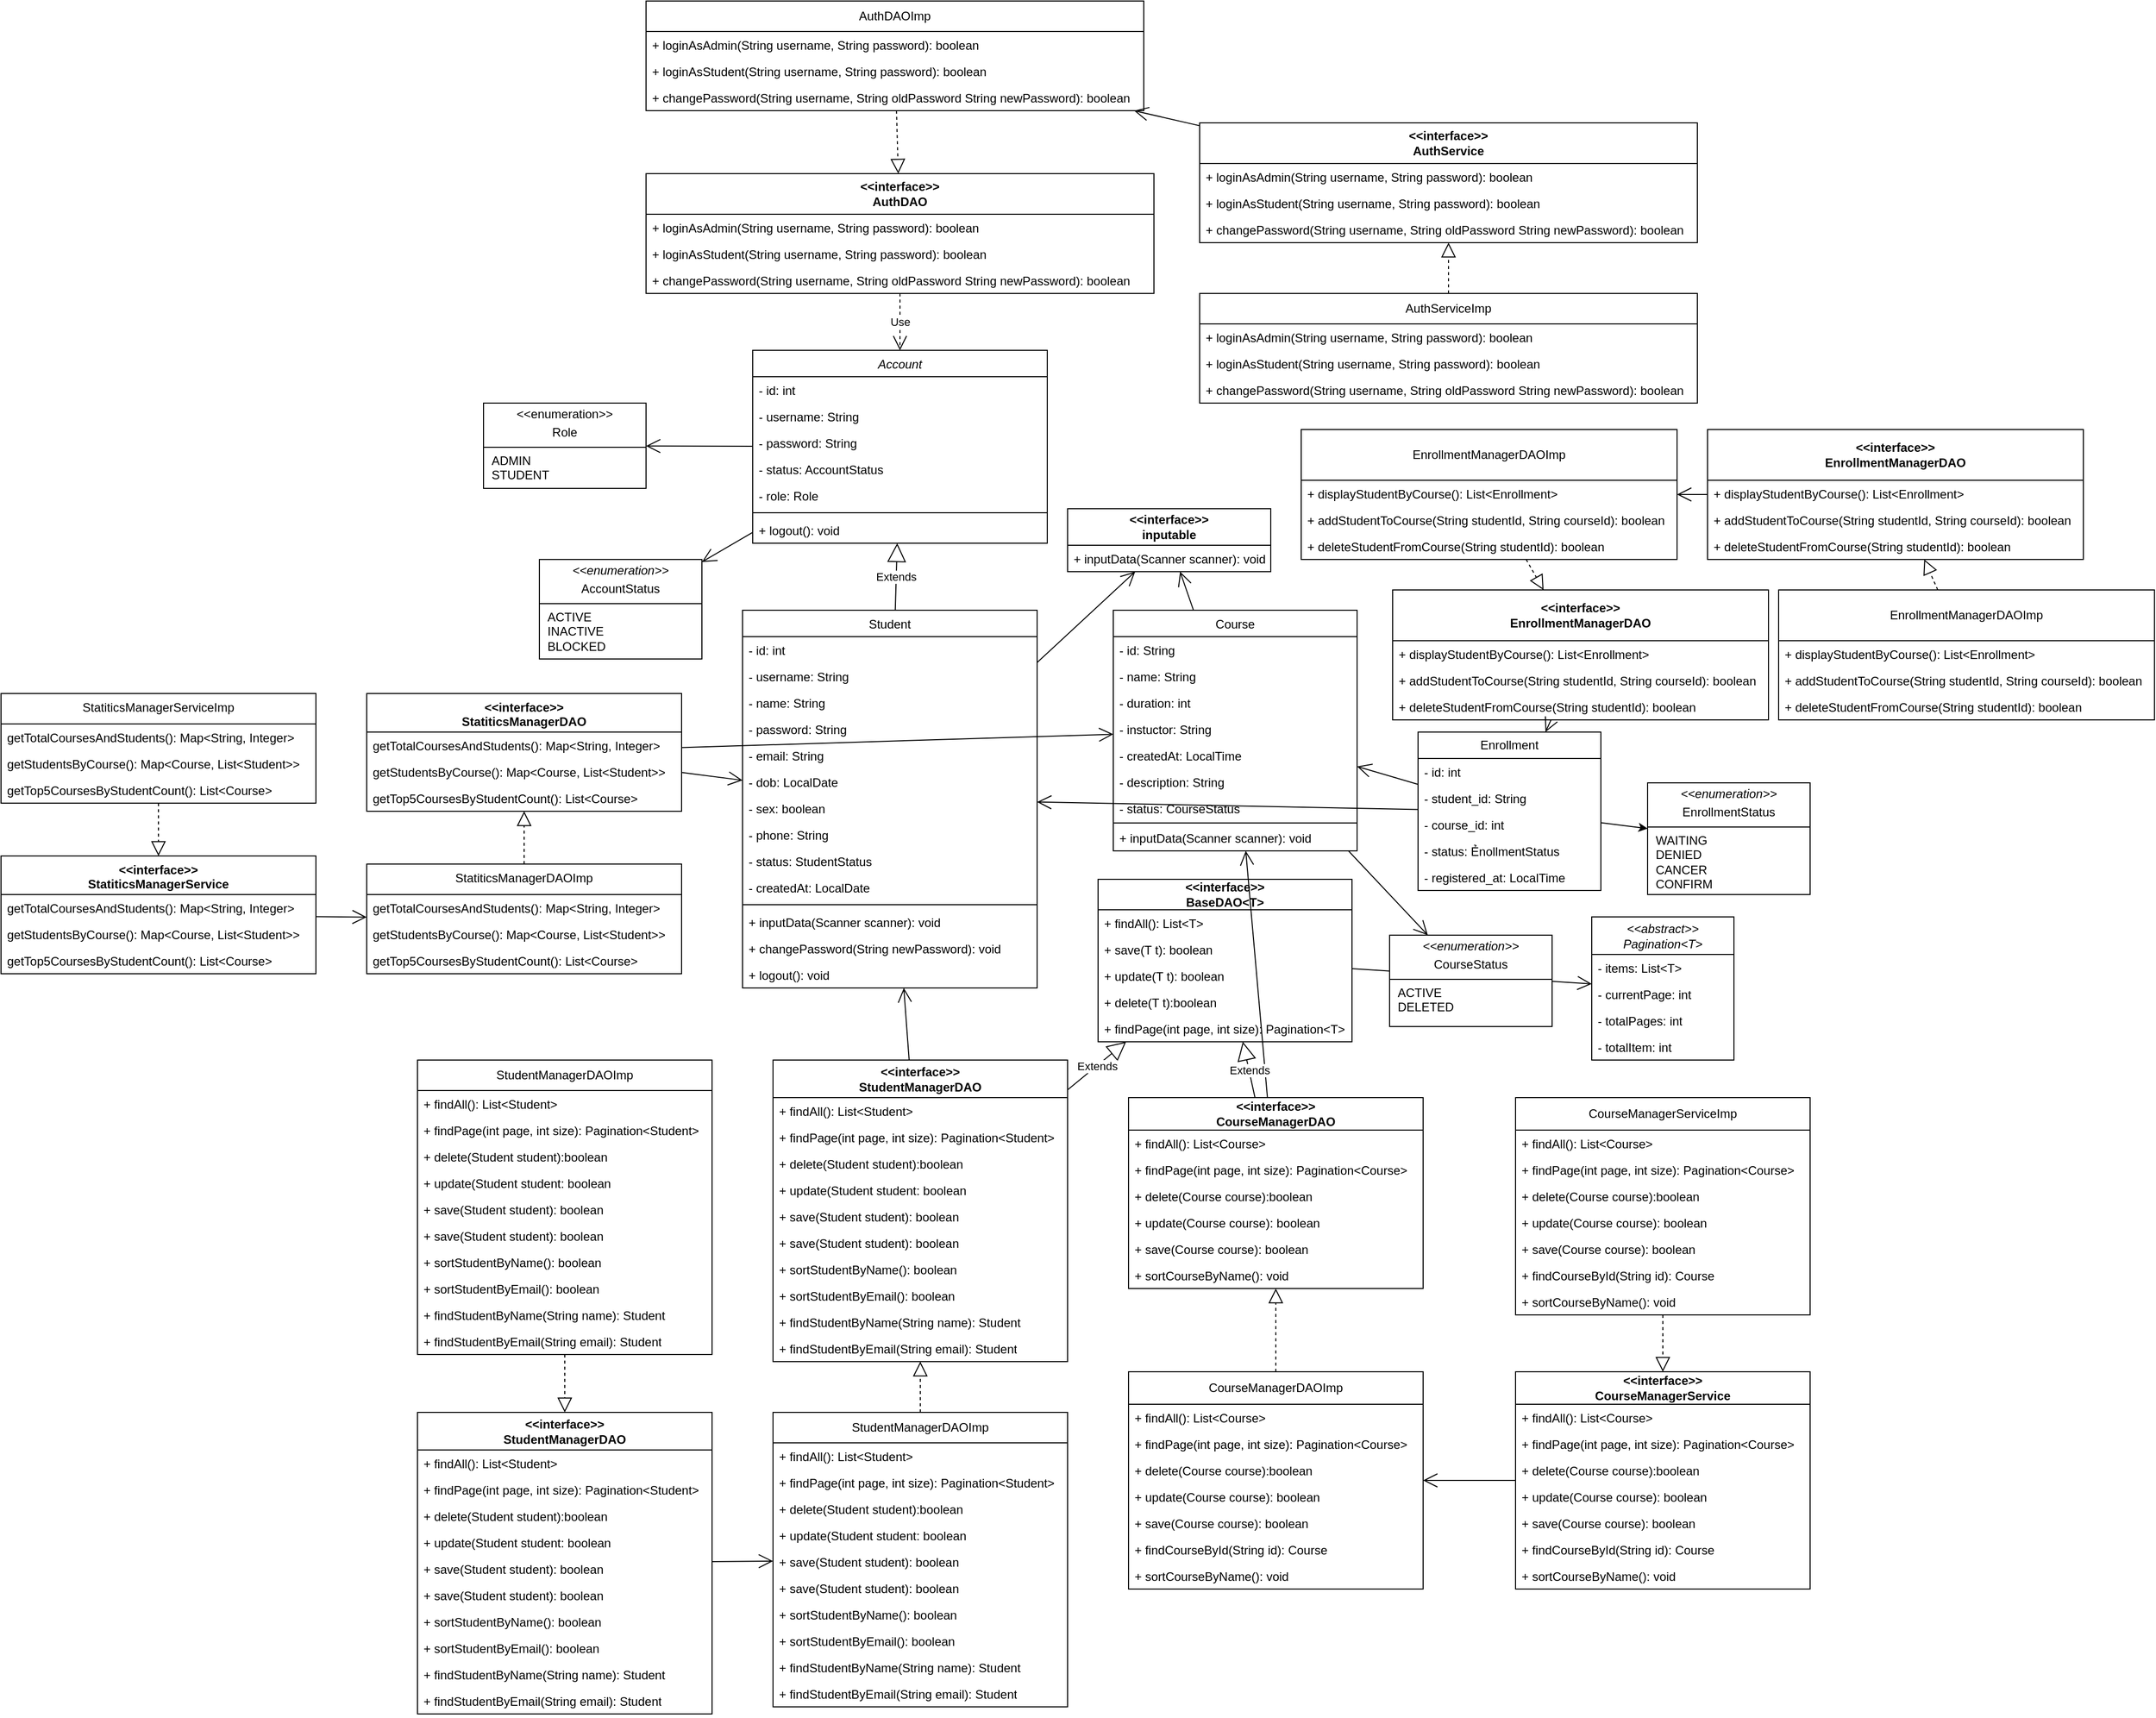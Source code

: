 <mxfile version="26.2.14">
  <diagram name="Trang-1" id="kcuuilD3a1EaR51ely3n">
    <mxGraphModel dx="2053" dy="1924" grid="1" gridSize="10" guides="1" tooltips="1" connect="1" arrows="1" fold="1" page="1" pageScale="1" pageWidth="827" pageHeight="1169" math="0" shadow="0">
      <root>
        <mxCell id="0" />
        <mxCell id="1" parent="0" />
        <mxCell id="Q_YXP4lk02ADxKYNfTab-8" value="&lt;span style=&quot;font-weight: normal;&quot;&gt;Student&lt;/span&gt;" style="swimlane;fontStyle=1;align=center;verticalAlign=top;childLayout=stackLayout;horizontal=1;startSize=26;horizontalStack=0;resizeParent=1;resizeParentMax=0;resizeLast=0;collapsible=1;marginBottom=0;whiteSpace=wrap;html=1;" parent="1" vertex="1">
          <mxGeometry x="190" y="240" width="290" height="372" as="geometry" />
        </mxCell>
        <mxCell id="vNxBG4lUaGmJ6MviOZO6-6" value="- id: int" style="text;strokeColor=none;fillColor=none;align=left;verticalAlign=top;spacingLeft=4;spacingRight=4;overflow=hidden;rotatable=0;points=[[0,0.5],[1,0.5]];portConstraint=eastwest;whiteSpace=wrap;html=1;" parent="Q_YXP4lk02ADxKYNfTab-8" vertex="1">
          <mxGeometry y="26" width="290" height="26" as="geometry" />
        </mxCell>
        <mxCell id="Q_YXP4lk02ADxKYNfTab-9" value="- username: String" style="text;strokeColor=none;fillColor=none;align=left;verticalAlign=top;spacingLeft=4;spacingRight=4;overflow=hidden;rotatable=0;points=[[0,0.5],[1,0.5]];portConstraint=eastwest;whiteSpace=wrap;html=1;" parent="Q_YXP4lk02ADxKYNfTab-8" vertex="1">
          <mxGeometry y="52" width="290" height="26" as="geometry" />
        </mxCell>
        <mxCell id="Q_YXP4lk02ADxKYNfTab-10" value="- name: String" style="text;strokeColor=none;fillColor=none;align=left;verticalAlign=top;spacingLeft=4;spacingRight=4;overflow=hidden;rotatable=0;points=[[0,0.5],[1,0.5]];portConstraint=eastwest;whiteSpace=wrap;html=1;" parent="Q_YXP4lk02ADxKYNfTab-8" vertex="1">
          <mxGeometry y="78" width="290" height="26" as="geometry" />
        </mxCell>
        <mxCell id="Q_YXP4lk02ADxKYNfTab-11" value="- password: String" style="text;strokeColor=none;fillColor=none;align=left;verticalAlign=top;spacingLeft=4;spacingRight=4;overflow=hidden;rotatable=0;points=[[0,0.5],[1,0.5]];portConstraint=eastwest;whiteSpace=wrap;html=1;" parent="Q_YXP4lk02ADxKYNfTab-8" vertex="1">
          <mxGeometry y="104" width="290" height="26" as="geometry" />
        </mxCell>
        <mxCell id="Q_YXP4lk02ADxKYNfTab-17" value="- email: String" style="text;strokeColor=none;fillColor=none;align=left;verticalAlign=top;spacingLeft=4;spacingRight=4;overflow=hidden;rotatable=0;points=[[0,0.5],[1,0.5]];portConstraint=eastwest;whiteSpace=wrap;html=1;" parent="Q_YXP4lk02ADxKYNfTab-8" vertex="1">
          <mxGeometry y="130" width="290" height="26" as="geometry" />
        </mxCell>
        <mxCell id="Q_YXP4lk02ADxKYNfTab-18" value="- dob: LocalDate" style="text;strokeColor=none;fillColor=none;align=left;verticalAlign=top;spacingLeft=4;spacingRight=4;overflow=hidden;rotatable=0;points=[[0,0.5],[1,0.5]];portConstraint=eastwest;whiteSpace=wrap;html=1;" parent="Q_YXP4lk02ADxKYNfTab-8" vertex="1">
          <mxGeometry y="156" width="290" height="26" as="geometry" />
        </mxCell>
        <mxCell id="Q_YXP4lk02ADxKYNfTab-19" value="- sex: boolean" style="text;strokeColor=none;fillColor=none;align=left;verticalAlign=top;spacingLeft=4;spacingRight=4;overflow=hidden;rotatable=0;points=[[0,0.5],[1,0.5]];portConstraint=eastwest;whiteSpace=wrap;html=1;" parent="Q_YXP4lk02ADxKYNfTab-8" vertex="1">
          <mxGeometry y="182" width="290" height="26" as="geometry" />
        </mxCell>
        <mxCell id="Q_YXP4lk02ADxKYNfTab-20" value="- phone: String" style="text;strokeColor=none;fillColor=none;align=left;verticalAlign=top;spacingLeft=4;spacingRight=4;overflow=hidden;rotatable=0;points=[[0,0.5],[1,0.5]];portConstraint=eastwest;whiteSpace=wrap;html=1;" parent="Q_YXP4lk02ADxKYNfTab-8" vertex="1">
          <mxGeometry y="208" width="290" height="26" as="geometry" />
        </mxCell>
        <mxCell id="Q_YXP4lk02ADxKYNfTab-21" value="- status: StudentStatus" style="text;strokeColor=none;fillColor=none;align=left;verticalAlign=top;spacingLeft=4;spacingRight=4;overflow=hidden;rotatable=0;points=[[0,0.5],[1,0.5]];portConstraint=eastwest;whiteSpace=wrap;html=1;" parent="Q_YXP4lk02ADxKYNfTab-8" vertex="1">
          <mxGeometry y="234" width="290" height="26" as="geometry" />
        </mxCell>
        <mxCell id="Q_YXP4lk02ADxKYNfTab-23" value="- createdAt: LocalDate" style="text;strokeColor=none;fillColor=none;align=left;verticalAlign=top;spacingLeft=4;spacingRight=4;overflow=hidden;rotatable=0;points=[[0,0.5],[1,0.5]];portConstraint=eastwest;whiteSpace=wrap;html=1;" parent="Q_YXP4lk02ADxKYNfTab-8" vertex="1">
          <mxGeometry y="260" width="290" height="26" as="geometry" />
        </mxCell>
        <mxCell id="Q_YXP4lk02ADxKYNfTab-12" value="" style="line;strokeWidth=1;fillColor=none;align=left;verticalAlign=middle;spacingTop=-1;spacingLeft=3;spacingRight=3;rotatable=0;labelPosition=right;points=[];portConstraint=eastwest;strokeColor=inherit;" parent="Q_YXP4lk02ADxKYNfTab-8" vertex="1">
          <mxGeometry y="286" width="290" height="8" as="geometry" />
        </mxCell>
        <mxCell id="LlLVabDBCQFJk6Uj2uY--27" value="+ inputData(Scanner scanner): void" style="text;strokeColor=none;fillColor=none;align=left;verticalAlign=top;spacingLeft=4;spacingRight=4;overflow=hidden;rotatable=0;points=[[0,0.5],[1,0.5]];portConstraint=eastwest;whiteSpace=wrap;html=1;" parent="Q_YXP4lk02ADxKYNfTab-8" vertex="1">
          <mxGeometry y="294" width="290" height="26" as="geometry" />
        </mxCell>
        <mxCell id="vNxBG4lUaGmJ6MviOZO6-9" value="+ changePassword(String newPassword): void" style="text;strokeColor=none;fillColor=none;align=left;verticalAlign=top;spacingLeft=4;spacingRight=4;overflow=hidden;rotatable=0;points=[[0,0.5],[1,0.5]];portConstraint=eastwest;whiteSpace=wrap;html=1;" parent="Q_YXP4lk02ADxKYNfTab-8" vertex="1">
          <mxGeometry y="320" width="290" height="26" as="geometry" />
        </mxCell>
        <mxCell id="zlpquRdz48AsANumm2sr-21" value="+ logout(): void" style="text;strokeColor=none;fillColor=none;align=left;verticalAlign=top;spacingLeft=4;spacingRight=4;overflow=hidden;rotatable=0;points=[[0,0.5],[1,0.5]];portConstraint=eastwest;whiteSpace=wrap;html=1;" parent="Q_YXP4lk02ADxKYNfTab-8" vertex="1">
          <mxGeometry y="346" width="290" height="26" as="geometry" />
        </mxCell>
        <mxCell id="Q_YXP4lk02ADxKYNfTab-22" value="&lt;p style=&quot;margin: 4px 0px 0px; text-align: center;&quot;&gt;&lt;i style=&quot;&quot;&gt;&amp;lt;&amp;lt;&lt;/i&gt;&lt;i&gt;enumeration&lt;/i&gt;&lt;i style=&quot;&quot;&gt;&amp;gt;&amp;gt;&lt;/i&gt;&lt;/p&gt;&lt;p style=&quot;margin: 4px 0px 0px; text-align: center;&quot;&gt;AccountStatus&lt;/p&gt;&lt;hr size=&quot;1&quot; style=&quot;border-style:solid;&quot;&gt;&lt;p style=&quot;margin:0px;margin-left:8px;&quot;&gt;ACTIVE&lt;/p&gt;&lt;p style=&quot;margin:0px;margin-left:8px;&quot;&gt;INACTIVE&lt;/p&gt;&lt;p style=&quot;margin:0px;margin-left:8px;&quot;&gt;BLOCKED&lt;/p&gt;" style="verticalAlign=top;align=left;overflow=fill;html=1;whiteSpace=wrap;" parent="1" vertex="1">
          <mxGeometry x="-10" y="190" width="160" height="98" as="geometry" />
        </mxCell>
        <mxCell id="Q_YXP4lk02ADxKYNfTab-24" value="&lt;span style=&quot;font-weight: 400;&quot;&gt;&lt;i&gt;Account&lt;/i&gt;&lt;/span&gt;" style="swimlane;fontStyle=1;align=center;verticalAlign=top;childLayout=stackLayout;horizontal=1;startSize=26;horizontalStack=0;resizeParent=1;resizeParentMax=0;resizeLast=0;collapsible=1;marginBottom=0;whiteSpace=wrap;html=1;" parent="1" vertex="1">
          <mxGeometry x="200" y="-16" width="290" height="190" as="geometry" />
        </mxCell>
        <mxCell id="Q_YXP4lk02ADxKYNfTab-25" value="- id: int" style="text;strokeColor=none;fillColor=none;align=left;verticalAlign=top;spacingLeft=4;spacingRight=4;overflow=hidden;rotatable=0;points=[[0,0.5],[1,0.5]];portConstraint=eastwest;whiteSpace=wrap;html=1;" parent="Q_YXP4lk02ADxKYNfTab-24" vertex="1">
          <mxGeometry y="26" width="290" height="26" as="geometry" />
        </mxCell>
        <mxCell id="Q_YXP4lk02ADxKYNfTab-28" value="- username: String" style="text;strokeColor=none;fillColor=none;align=left;verticalAlign=top;spacingLeft=4;spacingRight=4;overflow=hidden;rotatable=0;points=[[0,0.5],[1,0.5]];portConstraint=eastwest;whiteSpace=wrap;html=1;" parent="Q_YXP4lk02ADxKYNfTab-24" vertex="1">
          <mxGeometry y="52" width="290" height="26" as="geometry" />
        </mxCell>
        <mxCell id="Oak4VV0WqYavBh8Phqud-1" value="- password: String" style="text;strokeColor=none;fillColor=none;align=left;verticalAlign=top;spacingLeft=4;spacingRight=4;overflow=hidden;rotatable=0;points=[[0,0.5],[1,0.5]];portConstraint=eastwest;whiteSpace=wrap;html=1;" vertex="1" parent="Q_YXP4lk02ADxKYNfTab-24">
          <mxGeometry y="78" width="290" height="26" as="geometry" />
        </mxCell>
        <mxCell id="Oak4VV0WqYavBh8Phqud-7" value="- status: AccountStatus" style="text;strokeColor=none;fillColor=none;align=left;verticalAlign=top;spacingLeft=4;spacingRight=4;overflow=hidden;rotatable=0;points=[[0,0.5],[1,0.5]];portConstraint=eastwest;whiteSpace=wrap;html=1;" vertex="1" parent="Q_YXP4lk02ADxKYNfTab-24">
          <mxGeometry y="104" width="290" height="26" as="geometry" />
        </mxCell>
        <mxCell id="Q_YXP4lk02ADxKYNfTab-29" value="- role: Role" style="text;strokeColor=none;fillColor=none;align=left;verticalAlign=top;spacingLeft=4;spacingRight=4;overflow=hidden;rotatable=0;points=[[0,0.5],[1,0.5]];portConstraint=eastwest;whiteSpace=wrap;html=1;" parent="Q_YXP4lk02ADxKYNfTab-24" vertex="1">
          <mxGeometry y="130" width="290" height="26" as="geometry" />
        </mxCell>
        <mxCell id="Q_YXP4lk02ADxKYNfTab-26" value="" style="line;strokeWidth=1;fillColor=none;align=left;verticalAlign=middle;spacingTop=-1;spacingLeft=3;spacingRight=3;rotatable=0;labelPosition=right;points=[];portConstraint=eastwest;strokeColor=inherit;" parent="Q_YXP4lk02ADxKYNfTab-24" vertex="1">
          <mxGeometry y="156" width="290" height="8" as="geometry" />
        </mxCell>
        <mxCell id="LlLVabDBCQFJk6Uj2uY--18" value="+ logout(): void" style="text;strokeColor=none;fillColor=none;align=left;verticalAlign=top;spacingLeft=4;spacingRight=4;overflow=hidden;rotatable=0;points=[[0,0.5],[1,0.5]];portConstraint=eastwest;whiteSpace=wrap;html=1;" parent="Q_YXP4lk02ADxKYNfTab-24" vertex="1">
          <mxGeometry y="164" width="290" height="26" as="geometry" />
        </mxCell>
        <mxCell id="MJI2ajQQupjb3d7geVpr-5" value="&lt;span style=&quot;font-weight: 400;&quot;&gt;Course&lt;/span&gt;" style="swimlane;fontStyle=1;align=center;verticalAlign=top;childLayout=stackLayout;horizontal=1;startSize=26;horizontalStack=0;resizeParent=1;resizeParentMax=0;resizeLast=0;collapsible=1;marginBottom=0;whiteSpace=wrap;html=1;" parent="1" vertex="1">
          <mxGeometry x="555" y="240" width="240" height="237" as="geometry" />
        </mxCell>
        <mxCell id="MJI2ajQQupjb3d7geVpr-6" value="- id: String" style="text;strokeColor=none;fillColor=none;align=left;verticalAlign=top;spacingLeft=4;spacingRight=4;overflow=hidden;rotatable=0;points=[[0,0.5],[1,0.5]];portConstraint=eastwest;whiteSpace=wrap;html=1;" parent="MJI2ajQQupjb3d7geVpr-5" vertex="1">
          <mxGeometry y="26" width="240" height="26" as="geometry" />
        </mxCell>
        <mxCell id="MJI2ajQQupjb3d7geVpr-10" value="- name: String" style="text;strokeColor=none;fillColor=none;align=left;verticalAlign=top;spacingLeft=4;spacingRight=4;overflow=hidden;rotatable=0;points=[[0,0.5],[1,0.5]];portConstraint=eastwest;whiteSpace=wrap;html=1;" parent="MJI2ajQQupjb3d7geVpr-5" vertex="1">
          <mxGeometry y="52" width="240" height="26" as="geometry" />
        </mxCell>
        <mxCell id="MJI2ajQQupjb3d7geVpr-11" value="- duration: int" style="text;strokeColor=none;fillColor=none;align=left;verticalAlign=top;spacingLeft=4;spacingRight=4;overflow=hidden;rotatable=0;points=[[0,0.5],[1,0.5]];portConstraint=eastwest;whiteSpace=wrap;html=1;" parent="MJI2ajQQupjb3d7geVpr-5" vertex="1">
          <mxGeometry y="78" width="240" height="26" as="geometry" />
        </mxCell>
        <mxCell id="MJI2ajQQupjb3d7geVpr-12" value="- instuctor: String" style="text;strokeColor=none;fillColor=none;align=left;verticalAlign=top;spacingLeft=4;spacingRight=4;overflow=hidden;rotatable=0;points=[[0,0.5],[1,0.5]];portConstraint=eastwest;whiteSpace=wrap;html=1;" parent="MJI2ajQQupjb3d7geVpr-5" vertex="1">
          <mxGeometry y="104" width="240" height="26" as="geometry" />
        </mxCell>
        <mxCell id="MJI2ajQQupjb3d7geVpr-13" value="- createdAt: LocalTime" style="text;strokeColor=none;fillColor=none;align=left;verticalAlign=top;spacingLeft=4;spacingRight=4;overflow=hidden;rotatable=0;points=[[0,0.5],[1,0.5]];portConstraint=eastwest;whiteSpace=wrap;html=1;" parent="MJI2ajQQupjb3d7geVpr-5" vertex="1">
          <mxGeometry y="130" width="240" height="26" as="geometry" />
        </mxCell>
        <mxCell id="Oak4VV0WqYavBh8Phqud-12" value="- description: String" style="text;strokeColor=none;fillColor=none;align=left;verticalAlign=top;spacingLeft=4;spacingRight=4;overflow=hidden;rotatable=0;points=[[0,0.5],[1,0.5]];portConstraint=eastwest;whiteSpace=wrap;html=1;" vertex="1" parent="MJI2ajQQupjb3d7geVpr-5">
          <mxGeometry y="156" width="240" height="26" as="geometry" />
        </mxCell>
        <mxCell id="Oak4VV0WqYavBh8Phqud-13" value="- status: CourseStatus" style="text;strokeColor=none;fillColor=none;align=left;verticalAlign=top;spacingLeft=4;spacingRight=4;overflow=hidden;rotatable=0;points=[[0,0.5],[1,0.5]];portConstraint=eastwest;whiteSpace=wrap;html=1;" vertex="1" parent="MJI2ajQQupjb3d7geVpr-5">
          <mxGeometry y="182" width="240" height="26" as="geometry" />
        </mxCell>
        <mxCell id="LlLVabDBCQFJk6Uj2uY--29" value="" style="line;strokeWidth=1;fillColor=none;align=left;verticalAlign=middle;spacingTop=-1;spacingLeft=3;spacingRight=3;rotatable=0;labelPosition=right;points=[];portConstraint=eastwest;strokeColor=inherit;" parent="MJI2ajQQupjb3d7geVpr-5" vertex="1">
          <mxGeometry y="208" width="240" height="3" as="geometry" />
        </mxCell>
        <mxCell id="LlLVabDBCQFJk6Uj2uY--28" value="+ inputData(Scanner scanner): void" style="text;strokeColor=none;fillColor=none;align=left;verticalAlign=top;spacingLeft=4;spacingRight=4;overflow=hidden;rotatable=0;points=[[0,0.5],[1,0.5]];portConstraint=eastwest;whiteSpace=wrap;html=1;" parent="MJI2ajQQupjb3d7geVpr-5" vertex="1">
          <mxGeometry y="211" width="240" height="26" as="geometry" />
        </mxCell>
        <mxCell id="MJI2ajQQupjb3d7geVpr-14" value="Enrollment" style="swimlane;fontStyle=0;childLayout=stackLayout;horizontal=1;startSize=26;fillColor=none;horizontalStack=0;resizeParent=1;resizeParentMax=0;resizeLast=0;collapsible=1;marginBottom=0;whiteSpace=wrap;html=1;" parent="1" vertex="1">
          <mxGeometry x="855" y="360" width="180" height="156" as="geometry" />
        </mxCell>
        <mxCell id="MJI2ajQQupjb3d7geVpr-15" value="- id: int" style="text;strokeColor=none;fillColor=none;align=left;verticalAlign=top;spacingLeft=4;spacingRight=4;overflow=hidden;rotatable=0;points=[[0,0.5],[1,0.5]];portConstraint=eastwest;whiteSpace=wrap;html=1;" parent="MJI2ajQQupjb3d7geVpr-14" vertex="1">
          <mxGeometry y="26" width="180" height="26" as="geometry" />
        </mxCell>
        <mxCell id="MJI2ajQQupjb3d7geVpr-16" value="- student_id: String" style="text;strokeColor=none;fillColor=none;align=left;verticalAlign=top;spacingLeft=4;spacingRight=4;overflow=hidden;rotatable=0;points=[[0,0.5],[1,0.5]];portConstraint=eastwest;whiteSpace=wrap;html=1;" parent="MJI2ajQQupjb3d7geVpr-14" vertex="1">
          <mxGeometry y="52" width="180" height="26" as="geometry" />
        </mxCell>
        <mxCell id="MJI2ajQQupjb3d7geVpr-17" value="- course_id: int" style="text;strokeColor=none;fillColor=none;align=left;verticalAlign=top;spacingLeft=4;spacingRight=4;overflow=hidden;rotatable=0;points=[[0,0.5],[1,0.5]];portConstraint=eastwest;whiteSpace=wrap;html=1;" parent="MJI2ajQQupjb3d7geVpr-14" vertex="1">
          <mxGeometry y="78" width="180" height="26" as="geometry" />
        </mxCell>
        <mxCell id="3ybATpUrgda3ZhSpAR0t-1" value="- status: ẺnollmentStatus" style="text;strokeColor=none;fillColor=none;align=left;verticalAlign=top;spacingLeft=4;spacingRight=4;overflow=hidden;rotatable=0;points=[[0,0.5],[1,0.5]];portConstraint=eastwest;whiteSpace=wrap;html=1;" parent="MJI2ajQQupjb3d7geVpr-14" vertex="1">
          <mxGeometry y="104" width="180" height="26" as="geometry" />
        </mxCell>
        <mxCell id="MJI2ajQQupjb3d7geVpr-18" value="- registered_at: LocalTime" style="text;strokeColor=none;fillColor=none;align=left;verticalAlign=top;spacingLeft=4;spacingRight=4;overflow=hidden;rotatable=0;points=[[0,0.5],[1,0.5]];portConstraint=eastwest;whiteSpace=wrap;html=1;" parent="MJI2ajQQupjb3d7geVpr-14" vertex="1">
          <mxGeometry y="130" width="180" height="26" as="geometry" />
        </mxCell>
        <mxCell id="LlLVabDBCQFJk6Uj2uY--1" value="&lt;b&gt;&amp;lt;&amp;lt;interface&amp;gt;&amp;gt;&lt;/b&gt;&lt;div&gt;&lt;b&gt;BaseDAO&amp;lt;T&amp;gt;&lt;/b&gt;&lt;/div&gt;" style="swimlane;fontStyle=0;childLayout=stackLayout;horizontal=1;startSize=30;fillColor=none;horizontalStack=0;resizeParent=1;resizeParentMax=0;resizeLast=0;collapsible=1;marginBottom=0;whiteSpace=wrap;html=1;" parent="1" vertex="1">
          <mxGeometry x="540" y="505" width="250" height="160" as="geometry" />
        </mxCell>
        <mxCell id="LlLVabDBCQFJk6Uj2uY--2" value="+ findAll(): List&amp;lt;T&amp;gt;" style="text;strokeColor=none;fillColor=none;align=left;verticalAlign=top;spacingLeft=4;spacingRight=4;overflow=hidden;rotatable=0;points=[[0,0.5],[1,0.5]];portConstraint=eastwest;whiteSpace=wrap;html=1;" parent="LlLVabDBCQFJk6Uj2uY--1" vertex="1">
          <mxGeometry y="30" width="250" height="26" as="geometry" />
        </mxCell>
        <mxCell id="LlLVabDBCQFJk6Uj2uY--3" value="+ save(T t): boolean" style="text;strokeColor=none;fillColor=none;align=left;verticalAlign=top;spacingLeft=4;spacingRight=4;overflow=hidden;rotatable=0;points=[[0,0.5],[1,0.5]];portConstraint=eastwest;whiteSpace=wrap;html=1;" parent="LlLVabDBCQFJk6Uj2uY--1" vertex="1">
          <mxGeometry y="56" width="250" height="26" as="geometry" />
        </mxCell>
        <mxCell id="LlLVabDBCQFJk6Uj2uY--4" value="+ update(T t): boolean" style="text;strokeColor=none;fillColor=none;align=left;verticalAlign=top;spacingLeft=4;spacingRight=4;overflow=hidden;rotatable=0;points=[[0,0.5],[1,0.5]];portConstraint=eastwest;whiteSpace=wrap;html=1;" parent="LlLVabDBCQFJk6Uj2uY--1" vertex="1">
          <mxGeometry y="82" width="250" height="26" as="geometry" />
        </mxCell>
        <mxCell id="LlLVabDBCQFJk6Uj2uY--5" value="+ delete(T t):boolean" style="text;strokeColor=none;fillColor=none;align=left;verticalAlign=top;spacingLeft=4;spacingRight=4;overflow=hidden;rotatable=0;points=[[0,0.5],[1,0.5]];portConstraint=eastwest;whiteSpace=wrap;html=1;" parent="LlLVabDBCQFJk6Uj2uY--1" vertex="1">
          <mxGeometry y="108" width="250" height="26" as="geometry" />
        </mxCell>
        <mxCell id="LlLVabDBCQFJk6Uj2uY--19" value="+ findPage(int page, int size): Pagination&amp;lt;T&amp;gt;" style="text;strokeColor=none;fillColor=none;align=left;verticalAlign=top;spacingLeft=4;spacingRight=4;overflow=hidden;rotatable=0;points=[[0,0.5],[1,0.5]];portConstraint=eastwest;whiteSpace=wrap;html=1;" parent="LlLVabDBCQFJk6Uj2uY--1" vertex="1">
          <mxGeometry y="134" width="250" height="26" as="geometry" />
        </mxCell>
        <mxCell id="LlLVabDBCQFJk6Uj2uY--6" value="&lt;b style=&quot;&quot;&gt;&amp;lt;&amp;lt;interface&amp;gt;&amp;gt;&lt;/b&gt;&lt;div&gt;&lt;b style=&quot;&quot;&gt;inputable&lt;/b&gt;&lt;/div&gt;" style="swimlane;fontStyle=0;childLayout=stackLayout;horizontal=1;startSize=36;fillColor=none;horizontalStack=0;resizeParent=1;resizeParentMax=0;resizeLast=0;collapsible=1;marginBottom=0;whiteSpace=wrap;html=1;" parent="1" vertex="1">
          <mxGeometry x="510" y="140" width="200" height="62" as="geometry" />
        </mxCell>
        <mxCell id="LlLVabDBCQFJk6Uj2uY--7" value="+ inputData(Scanner scanner): void" style="text;strokeColor=none;fillColor=none;align=left;verticalAlign=top;spacingLeft=4;spacingRight=4;overflow=hidden;rotatable=0;points=[[0,0.5],[1,0.5]];portConstraint=eastwest;whiteSpace=wrap;html=1;" parent="LlLVabDBCQFJk6Uj2uY--6" vertex="1">
          <mxGeometry y="36" width="200" height="26" as="geometry" />
        </mxCell>
        <mxCell id="LlLVabDBCQFJk6Uj2uY--11" value="" style="endArrow=open;endFill=1;endSize=12;html=1;rounded=0;" parent="1" source="Q_YXP4lk02ADxKYNfTab-24" target="Q_YXP4lk02ADxKYNfTab-22" edge="1">
          <mxGeometry width="160" relative="1" as="geometry">
            <mxPoint x="510" y="100" as="sourcePoint" />
            <mxPoint x="670" y="100" as="targetPoint" />
          </mxGeometry>
        </mxCell>
        <mxCell id="LlLVabDBCQFJk6Uj2uY--13" value="Extends" style="endArrow=block;endSize=16;endFill=0;html=1;rounded=0;" parent="1" source="Q_YXP4lk02ADxKYNfTab-8" target="Q_YXP4lk02ADxKYNfTab-24" edge="1">
          <mxGeometry width="160" relative="1" as="geometry">
            <mxPoint x="310" y="240" as="sourcePoint" />
            <mxPoint x="470" y="240" as="targetPoint" />
          </mxGeometry>
        </mxCell>
        <mxCell id="LlLVabDBCQFJk6Uj2uY--16" value="" style="endArrow=open;endFill=1;endSize=12;html=1;rounded=0;" parent="1" source="MJI2ajQQupjb3d7geVpr-5" target="LlLVabDBCQFJk6Uj2uY--6" edge="1">
          <mxGeometry width="160" relative="1" as="geometry">
            <mxPoint x="720" y="140" as="sourcePoint" />
            <mxPoint x="880" y="140" as="targetPoint" />
          </mxGeometry>
        </mxCell>
        <mxCell id="LlLVabDBCQFJk6Uj2uY--17" value="" style="endArrow=open;endFill=1;endSize=12;html=1;rounded=0;" parent="1" source="Q_YXP4lk02ADxKYNfTab-8" target="LlLVabDBCQFJk6Uj2uY--6" edge="1">
          <mxGeometry width="160" relative="1" as="geometry">
            <mxPoint x="520" y="60" as="sourcePoint" />
            <mxPoint x="680" y="60" as="targetPoint" />
          </mxGeometry>
        </mxCell>
        <mxCell id="LlLVabDBCQFJk6Uj2uY--20" value="&lt;div&gt;&lt;i&gt;&amp;lt;&amp;lt;abstract&amp;gt;&amp;gt;&lt;/i&gt;&lt;/div&gt;&lt;i&gt;Pagination&amp;lt;T&amp;gt;&lt;/i&gt;" style="swimlane;fontStyle=0;childLayout=stackLayout;horizontal=1;startSize=37;fillColor=none;horizontalStack=0;resizeParent=1;resizeParentMax=0;resizeLast=0;collapsible=1;marginBottom=0;whiteSpace=wrap;html=1;" parent="1" vertex="1">
          <mxGeometry x="1026" y="542" width="140" height="141" as="geometry" />
        </mxCell>
        <mxCell id="LlLVabDBCQFJk6Uj2uY--21" value="- items: List&amp;lt;T&amp;gt;" style="text;strokeColor=none;fillColor=none;align=left;verticalAlign=top;spacingLeft=4;spacingRight=4;overflow=hidden;rotatable=0;points=[[0,0.5],[1,0.5]];portConstraint=eastwest;whiteSpace=wrap;html=1;" parent="LlLVabDBCQFJk6Uj2uY--20" vertex="1">
          <mxGeometry y="37" width="140" height="26" as="geometry" />
        </mxCell>
        <mxCell id="LlLVabDBCQFJk6Uj2uY--22" value="- currentPage: int" style="text;strokeColor=none;fillColor=none;align=left;verticalAlign=top;spacingLeft=4;spacingRight=4;overflow=hidden;rotatable=0;points=[[0,0.5],[1,0.5]];portConstraint=eastwest;whiteSpace=wrap;html=1;" parent="LlLVabDBCQFJk6Uj2uY--20" vertex="1">
          <mxGeometry y="63" width="140" height="26" as="geometry" />
        </mxCell>
        <mxCell id="LlLVabDBCQFJk6Uj2uY--25" value="- totalPages: int" style="text;strokeColor=none;fillColor=none;align=left;verticalAlign=top;spacingLeft=4;spacingRight=4;overflow=hidden;rotatable=0;points=[[0,0.5],[1,0.5]];portConstraint=eastwest;whiteSpace=wrap;html=1;" parent="LlLVabDBCQFJk6Uj2uY--20" vertex="1">
          <mxGeometry y="89" width="140" height="26" as="geometry" />
        </mxCell>
        <mxCell id="LlLVabDBCQFJk6Uj2uY--23" value="- totalItem: int" style="text;strokeColor=none;fillColor=none;align=left;verticalAlign=top;spacingLeft=4;spacingRight=4;overflow=hidden;rotatable=0;points=[[0,0.5],[1,0.5]];portConstraint=eastwest;whiteSpace=wrap;html=1;" parent="LlLVabDBCQFJk6Uj2uY--20" vertex="1">
          <mxGeometry y="115" width="140" height="26" as="geometry" />
        </mxCell>
        <mxCell id="LlLVabDBCQFJk6Uj2uY--26" value="" style="endArrow=open;endFill=1;endSize=12;html=1;rounded=0;" parent="1" source="LlLVabDBCQFJk6Uj2uY--1" target="LlLVabDBCQFJk6Uj2uY--20" edge="1">
          <mxGeometry width="160" relative="1" as="geometry">
            <mxPoint x="80" y="730" as="sourcePoint" />
            <mxPoint x="240" y="730" as="targetPoint" />
          </mxGeometry>
        </mxCell>
        <mxCell id="zlpquRdz48AsANumm2sr-16" value="&lt;div&gt;&lt;b&gt;&amp;lt;&amp;lt;interface&amp;gt;&amp;gt;&lt;/b&gt;&lt;/div&gt;&lt;b&gt;AuthDAO&lt;/b&gt;" style="swimlane;fontStyle=0;childLayout=stackLayout;horizontal=1;startSize=40;fillColor=none;horizontalStack=0;resizeParent=1;resizeParentMax=0;resizeLast=0;collapsible=1;marginBottom=0;whiteSpace=wrap;html=1;" parent="1" vertex="1">
          <mxGeometry x="95" y="-190" width="500" height="118" as="geometry" />
        </mxCell>
        <mxCell id="zlpquRdz48AsANumm2sr-17" value="+ loginAsAdmin(String username, String password): boolean" style="text;strokeColor=none;fillColor=none;align=left;verticalAlign=top;spacingLeft=4;spacingRight=4;overflow=hidden;rotatable=0;points=[[0,0.5],[1,0.5]];portConstraint=eastwest;whiteSpace=wrap;html=1;" parent="zlpquRdz48AsANumm2sr-16" vertex="1">
          <mxGeometry y="40" width="500" height="26" as="geometry" />
        </mxCell>
        <mxCell id="zlpquRdz48AsANumm2sr-46" value="+ loginAsStudent(String username, String password): boolean" style="text;strokeColor=none;fillColor=none;align=left;verticalAlign=top;spacingLeft=4;spacingRight=4;overflow=hidden;rotatable=0;points=[[0,0.5],[1,0.5]];portConstraint=eastwest;whiteSpace=wrap;html=1;" parent="zlpquRdz48AsANumm2sr-16" vertex="1">
          <mxGeometry y="66" width="500" height="26" as="geometry" />
        </mxCell>
        <mxCell id="zlpquRdz48AsANumm2sr-18" value="+ changePassword(String username, String oldPassword String newPassword): boolean" style="text;strokeColor=none;fillColor=none;align=left;verticalAlign=top;spacingLeft=4;spacingRight=4;overflow=hidden;rotatable=0;points=[[0,0.5],[1,0.5]];portConstraint=eastwest;whiteSpace=wrap;html=1;" parent="zlpquRdz48AsANumm2sr-16" vertex="1">
          <mxGeometry y="92" width="500" height="26" as="geometry" />
        </mxCell>
        <mxCell id="zlpquRdz48AsANumm2sr-22" value="&lt;div&gt;&lt;span style=&quot;background-color: transparent; color: light-dark(rgb(0, 0, 0), rgb(255, 255, 255));&quot;&gt;AuthDAOImp&lt;/span&gt;&lt;/div&gt;" style="swimlane;fontStyle=0;childLayout=stackLayout;horizontal=1;startSize=30;fillColor=none;horizontalStack=0;resizeParent=1;resizeParentMax=0;resizeLast=0;collapsible=1;marginBottom=0;whiteSpace=wrap;html=1;" parent="1" vertex="1">
          <mxGeometry x="95" y="-360" width="490" height="108" as="geometry" />
        </mxCell>
        <mxCell id="zlpquRdz48AsANumm2sr-23" value="+ loginAsAdmin(String username, String password): boolean" style="text;strokeColor=none;fillColor=none;align=left;verticalAlign=top;spacingLeft=4;spacingRight=4;overflow=hidden;rotatable=0;points=[[0,0.5],[1,0.5]];portConstraint=eastwest;whiteSpace=wrap;html=1;" parent="zlpquRdz48AsANumm2sr-22" vertex="1">
          <mxGeometry y="30" width="490" height="26" as="geometry" />
        </mxCell>
        <mxCell id="zlpquRdz48AsANumm2sr-24" value="+ loginAsStudent(String username, String password): boolean" style="text;strokeColor=none;fillColor=none;align=left;verticalAlign=top;spacingLeft=4;spacingRight=4;overflow=hidden;rotatable=0;points=[[0,0.5],[1,0.5]];portConstraint=eastwest;whiteSpace=wrap;html=1;" parent="zlpquRdz48AsANumm2sr-22" vertex="1">
          <mxGeometry y="56" width="490" height="26" as="geometry" />
        </mxCell>
        <mxCell id="zlpquRdz48AsANumm2sr-47" value="+ changePassword(String username, String oldPassword String newPassword): boolean" style="text;strokeColor=none;fillColor=none;align=left;verticalAlign=top;spacingLeft=4;spacingRight=4;overflow=hidden;rotatable=0;points=[[0,0.5],[1,0.5]];portConstraint=eastwest;whiteSpace=wrap;html=1;" parent="zlpquRdz48AsANumm2sr-22" vertex="1">
          <mxGeometry y="82" width="490" height="26" as="geometry" />
        </mxCell>
        <mxCell id="zlpquRdz48AsANumm2sr-26" value="" style="endArrow=block;dashed=1;endFill=0;endSize=12;html=1;rounded=0;" parent="1" source="zlpquRdz48AsANumm2sr-22" target="zlpquRdz48AsANumm2sr-16" edge="1">
          <mxGeometry width="160" relative="1" as="geometry">
            <mxPoint x="250" y="-240" as="sourcePoint" />
            <mxPoint x="410" y="-240" as="targetPoint" />
          </mxGeometry>
        </mxCell>
        <mxCell id="zlpquRdz48AsANumm2sr-27" value="&lt;div&gt;&lt;b&gt;&amp;lt;&amp;lt;interface&amp;gt;&amp;gt;&lt;/b&gt;&lt;/div&gt;&lt;b&gt;AuthService&lt;/b&gt;" style="swimlane;fontStyle=0;childLayout=stackLayout;horizontal=1;startSize=40;fillColor=none;horizontalStack=0;resizeParent=1;resizeParentMax=0;resizeLast=0;collapsible=1;marginBottom=0;whiteSpace=wrap;html=1;" parent="1" vertex="1">
          <mxGeometry x="640" y="-240" width="490" height="118" as="geometry" />
        </mxCell>
        <mxCell id="zlpquRdz48AsANumm2sr-28" value="+ loginAsAdmin(String username, String password): boolean" style="text;strokeColor=none;fillColor=none;align=left;verticalAlign=top;spacingLeft=4;spacingRight=4;overflow=hidden;rotatable=0;points=[[0,0.5],[1,0.5]];portConstraint=eastwest;whiteSpace=wrap;html=1;" parent="zlpquRdz48AsANumm2sr-27" vertex="1">
          <mxGeometry y="40" width="490" height="26" as="geometry" />
        </mxCell>
        <mxCell id="zlpquRdz48AsANumm2sr-29" value="+ loginAsStudent(String username, String password): boolean" style="text;strokeColor=none;fillColor=none;align=left;verticalAlign=top;spacingLeft=4;spacingRight=4;overflow=hidden;rotatable=0;points=[[0,0.5],[1,0.5]];portConstraint=eastwest;whiteSpace=wrap;html=1;" parent="zlpquRdz48AsANumm2sr-27" vertex="1">
          <mxGeometry y="66" width="490" height="26" as="geometry" />
        </mxCell>
        <mxCell id="zlpquRdz48AsANumm2sr-48" value="+ changePassword(String username, String oldPassword String newPassword): boolean" style="text;strokeColor=none;fillColor=none;align=left;verticalAlign=top;spacingLeft=4;spacingRight=4;overflow=hidden;rotatable=0;points=[[0,0.5],[1,0.5]];portConstraint=eastwest;whiteSpace=wrap;html=1;" parent="zlpquRdz48AsANumm2sr-27" vertex="1">
          <mxGeometry y="92" width="490" height="26" as="geometry" />
        </mxCell>
        <mxCell id="zlpquRdz48AsANumm2sr-31" value="&lt;div&gt;&lt;span style=&quot;background-color: transparent; color: light-dark(rgb(0, 0, 0), rgb(255, 255, 255));&quot;&gt;AuthServiceImp&lt;/span&gt;&lt;/div&gt;" style="swimlane;fontStyle=0;childLayout=stackLayout;horizontal=1;startSize=30;fillColor=none;horizontalStack=0;resizeParent=1;resizeParentMax=0;resizeLast=0;collapsible=1;marginBottom=0;whiteSpace=wrap;html=1;" parent="1" vertex="1">
          <mxGeometry x="640" y="-72" width="490" height="108" as="geometry" />
        </mxCell>
        <mxCell id="zlpquRdz48AsANumm2sr-32" value="+ loginAsAdmin(String username, String password): boolean" style="text;strokeColor=none;fillColor=none;align=left;verticalAlign=top;spacingLeft=4;spacingRight=4;overflow=hidden;rotatable=0;points=[[0,0.5],[1,0.5]];portConstraint=eastwest;whiteSpace=wrap;html=1;" parent="zlpquRdz48AsANumm2sr-31" vertex="1">
          <mxGeometry y="30" width="490" height="26" as="geometry" />
        </mxCell>
        <mxCell id="zlpquRdz48AsANumm2sr-33" value="+ loginAsStudent(String username, String password): boolean" style="text;strokeColor=none;fillColor=none;align=left;verticalAlign=top;spacingLeft=4;spacingRight=4;overflow=hidden;rotatable=0;points=[[0,0.5],[1,0.5]];portConstraint=eastwest;whiteSpace=wrap;html=1;" parent="zlpquRdz48AsANumm2sr-31" vertex="1">
          <mxGeometry y="56" width="490" height="26" as="geometry" />
        </mxCell>
        <mxCell id="zlpquRdz48AsANumm2sr-49" value="+ changePassword(String username, String oldPassword String newPassword): boolean" style="text;strokeColor=none;fillColor=none;align=left;verticalAlign=top;spacingLeft=4;spacingRight=4;overflow=hidden;rotatable=0;points=[[0,0.5],[1,0.5]];portConstraint=eastwest;whiteSpace=wrap;html=1;" parent="zlpquRdz48AsANumm2sr-31" vertex="1">
          <mxGeometry y="82" width="490" height="26" as="geometry" />
        </mxCell>
        <mxCell id="zlpquRdz48AsANumm2sr-35" value="" style="endArrow=block;dashed=1;endFill=0;endSize=12;html=1;rounded=0;" parent="1" source="zlpquRdz48AsANumm2sr-31" target="zlpquRdz48AsANumm2sr-27" edge="1">
          <mxGeometry width="160" relative="1" as="geometry">
            <mxPoint x="690" y="-245" as="sourcePoint" />
            <mxPoint x="850" y="-245" as="targetPoint" />
          </mxGeometry>
        </mxCell>
        <mxCell id="zlpquRdz48AsANumm2sr-36" value="" style="endArrow=open;endFill=1;endSize=12;html=1;rounded=0;" parent="1" source="zlpquRdz48AsANumm2sr-27" target="zlpquRdz48AsANumm2sr-22" edge="1">
          <mxGeometry width="160" relative="1" as="geometry">
            <mxPoint x="820" y="-270" as="sourcePoint" />
            <mxPoint x="980" y="-270" as="targetPoint" />
          </mxGeometry>
        </mxCell>
        <mxCell id="zlpquRdz48AsANumm2sr-37" value="&lt;div&gt;&lt;b style=&quot;&quot;&gt;&amp;lt;&amp;lt;interface&amp;gt;&amp;gt;&lt;/b&gt;&lt;/div&gt;&lt;b style=&quot;&quot;&gt;CourseManagerDAO&lt;/b&gt;" style="swimlane;fontStyle=0;childLayout=stackLayout;horizontal=1;startSize=32;fillColor=none;horizontalStack=0;resizeParent=1;resizeParentMax=0;resizeLast=0;collapsible=1;marginBottom=0;whiteSpace=wrap;html=1;" parent="1" vertex="1">
          <mxGeometry x="570" y="720" width="290" height="188" as="geometry" />
        </mxCell>
        <mxCell id="zlpquRdz48AsANumm2sr-41" value="+ findAll(): List&amp;lt;Course&amp;gt;" style="text;strokeColor=none;fillColor=none;align=left;verticalAlign=top;spacingLeft=4;spacingRight=4;overflow=hidden;rotatable=0;points=[[0,0.5],[1,0.5]];portConstraint=eastwest;whiteSpace=wrap;html=1;" parent="zlpquRdz48AsANumm2sr-37" vertex="1">
          <mxGeometry y="32" width="290" height="26" as="geometry" />
        </mxCell>
        <mxCell id="zlpquRdz48AsANumm2sr-45" value="+ findPage(int page, int size): Pagination&amp;lt;Course&amp;gt;" style="text;strokeColor=none;fillColor=none;align=left;verticalAlign=top;spacingLeft=4;spacingRight=4;overflow=hidden;rotatable=0;points=[[0,0.5],[1,0.5]];portConstraint=eastwest;whiteSpace=wrap;html=1;" parent="zlpquRdz48AsANumm2sr-37" vertex="1">
          <mxGeometry y="58" width="290" height="26" as="geometry" />
        </mxCell>
        <mxCell id="zlpquRdz48AsANumm2sr-44" value="+ delete(Course course):boolean" style="text;strokeColor=none;fillColor=none;align=left;verticalAlign=top;spacingLeft=4;spacingRight=4;overflow=hidden;rotatable=0;points=[[0,0.5],[1,0.5]];portConstraint=eastwest;whiteSpace=wrap;html=1;" parent="zlpquRdz48AsANumm2sr-37" vertex="1">
          <mxGeometry y="84" width="290" height="26" as="geometry" />
        </mxCell>
        <mxCell id="zlpquRdz48AsANumm2sr-43" value="+ update(Course course): boolean" style="text;strokeColor=none;fillColor=none;align=left;verticalAlign=top;spacingLeft=4;spacingRight=4;overflow=hidden;rotatable=0;points=[[0,0.5],[1,0.5]];portConstraint=eastwest;whiteSpace=wrap;html=1;" parent="zlpquRdz48AsANumm2sr-37" vertex="1">
          <mxGeometry y="110" width="290" height="26" as="geometry" />
        </mxCell>
        <mxCell id="zlpquRdz48AsANumm2sr-42" value="+ save(Course course): boolean" style="text;strokeColor=none;fillColor=none;align=left;verticalAlign=top;spacingLeft=4;spacingRight=4;overflow=hidden;rotatable=0;points=[[0,0.5],[1,0.5]];portConstraint=eastwest;whiteSpace=wrap;html=1;" parent="zlpquRdz48AsANumm2sr-37" vertex="1">
          <mxGeometry y="136" width="290" height="26" as="geometry" />
        </mxCell>
        <mxCell id="zlpquRdz48AsANumm2sr-53" value="+ sortCourseByName(): void" style="text;strokeColor=none;fillColor=none;align=left;verticalAlign=top;spacingLeft=4;spacingRight=4;overflow=hidden;rotatable=0;points=[[0,0.5],[1,0.5]];portConstraint=eastwest;whiteSpace=wrap;html=1;" parent="zlpquRdz48AsANumm2sr-37" vertex="1">
          <mxGeometry y="162" width="290" height="26" as="geometry" />
        </mxCell>
        <mxCell id="zlpquRdz48AsANumm2sr-51" value="Use" style="endArrow=open;endSize=12;dashed=1;html=1;rounded=0;" parent="1" source="zlpquRdz48AsANumm2sr-16" target="Q_YXP4lk02ADxKYNfTab-24" edge="1">
          <mxGeometry width="160" relative="1" as="geometry">
            <mxPoint x="30" y="810" as="sourcePoint" />
            <mxPoint x="190" y="810" as="targetPoint" />
          </mxGeometry>
        </mxCell>
        <mxCell id="zlpquRdz48AsANumm2sr-55" value="&lt;div&gt;&lt;span style=&quot;background-color: transparent; color: light-dark(rgb(0, 0, 0), rgb(255, 255, 255));&quot;&gt;CourseManagerDAOImp&lt;/span&gt;&lt;/div&gt;" style="swimlane;fontStyle=0;childLayout=stackLayout;horizontal=1;startSize=32;fillColor=none;horizontalStack=0;resizeParent=1;resizeParentMax=0;resizeLast=0;collapsible=1;marginBottom=0;whiteSpace=wrap;html=1;" parent="1" vertex="1">
          <mxGeometry x="570" y="990" width="290" height="214" as="geometry" />
        </mxCell>
        <mxCell id="zlpquRdz48AsANumm2sr-56" value="+ findAll(): List&amp;lt;Course&amp;gt;" style="text;strokeColor=none;fillColor=none;align=left;verticalAlign=top;spacingLeft=4;spacingRight=4;overflow=hidden;rotatable=0;points=[[0,0.5],[1,0.5]];portConstraint=eastwest;whiteSpace=wrap;html=1;" parent="zlpquRdz48AsANumm2sr-55" vertex="1">
          <mxGeometry y="32" width="290" height="26" as="geometry" />
        </mxCell>
        <mxCell id="zlpquRdz48AsANumm2sr-57" value="+ findPage(int page, int size): Pagination&amp;lt;Course&amp;gt;" style="text;strokeColor=none;fillColor=none;align=left;verticalAlign=top;spacingLeft=4;spacingRight=4;overflow=hidden;rotatable=0;points=[[0,0.5],[1,0.5]];portConstraint=eastwest;whiteSpace=wrap;html=1;" parent="zlpquRdz48AsANumm2sr-55" vertex="1">
          <mxGeometry y="58" width="290" height="26" as="geometry" />
        </mxCell>
        <mxCell id="zlpquRdz48AsANumm2sr-58" value="+ delete(Course course):boolean" style="text;strokeColor=none;fillColor=none;align=left;verticalAlign=top;spacingLeft=4;spacingRight=4;overflow=hidden;rotatable=0;points=[[0,0.5],[1,0.5]];portConstraint=eastwest;whiteSpace=wrap;html=1;" parent="zlpquRdz48AsANumm2sr-55" vertex="1">
          <mxGeometry y="84" width="290" height="26" as="geometry" />
        </mxCell>
        <mxCell id="zlpquRdz48AsANumm2sr-59" value="+ update(Course course): boolean" style="text;strokeColor=none;fillColor=none;align=left;verticalAlign=top;spacingLeft=4;spacingRight=4;overflow=hidden;rotatable=0;points=[[0,0.5],[1,0.5]];portConstraint=eastwest;whiteSpace=wrap;html=1;" parent="zlpquRdz48AsANumm2sr-55" vertex="1">
          <mxGeometry y="110" width="290" height="26" as="geometry" />
        </mxCell>
        <mxCell id="zlpquRdz48AsANumm2sr-60" value="+ save(Course course): boolean" style="text;strokeColor=none;fillColor=none;align=left;verticalAlign=top;spacingLeft=4;spacingRight=4;overflow=hidden;rotatable=0;points=[[0,0.5],[1,0.5]];portConstraint=eastwest;whiteSpace=wrap;html=1;" parent="zlpquRdz48AsANumm2sr-55" vertex="1">
          <mxGeometry y="136" width="290" height="26" as="geometry" />
        </mxCell>
        <mxCell id="zlpquRdz48AsANumm2sr-61" value="+ findCourseById(String id): Course" style="text;strokeColor=none;fillColor=none;align=left;verticalAlign=top;spacingLeft=4;spacingRight=4;overflow=hidden;rotatable=0;points=[[0,0.5],[1,0.5]];portConstraint=eastwest;whiteSpace=wrap;html=1;" parent="zlpquRdz48AsANumm2sr-55" vertex="1">
          <mxGeometry y="162" width="290" height="26" as="geometry" />
        </mxCell>
        <mxCell id="zlpquRdz48AsANumm2sr-62" value="+ sortCourseByName(): void" style="text;strokeColor=none;fillColor=none;align=left;verticalAlign=top;spacingLeft=4;spacingRight=4;overflow=hidden;rotatable=0;points=[[0,0.5],[1,0.5]];portConstraint=eastwest;whiteSpace=wrap;html=1;" parent="zlpquRdz48AsANumm2sr-55" vertex="1">
          <mxGeometry y="188" width="290" height="26" as="geometry" />
        </mxCell>
        <mxCell id="zlpquRdz48AsANumm2sr-64" value="" style="endArrow=open;endFill=1;endSize=12;html=1;rounded=0;" parent="1" source="zlpquRdz48AsANumm2sr-37" target="MJI2ajQQupjb3d7geVpr-5" edge="1">
          <mxGeometry width="160" relative="1" as="geometry">
            <mxPoint x="950" y="590" as="sourcePoint" />
            <mxPoint x="1110" y="590" as="targetPoint" />
            <Array as="points" />
          </mxGeometry>
        </mxCell>
        <mxCell id="zlpquRdz48AsANumm2sr-65" value="&lt;div&gt;&lt;b&gt;&amp;lt;&amp;lt;interface&amp;gt;&amp;gt;&lt;/b&gt;&lt;/div&gt;&lt;b&gt;CourseManagerService&lt;/b&gt;" style="swimlane;fontStyle=0;childLayout=stackLayout;horizontal=1;startSize=32;fillColor=none;horizontalStack=0;resizeParent=1;resizeParentMax=0;resizeLast=0;collapsible=1;marginBottom=0;whiteSpace=wrap;html=1;" parent="1" vertex="1">
          <mxGeometry x="951" y="990" width="290" height="214" as="geometry" />
        </mxCell>
        <mxCell id="zlpquRdz48AsANumm2sr-66" value="+ findAll(): List&amp;lt;Course&amp;gt;" style="text;strokeColor=none;fillColor=none;align=left;verticalAlign=top;spacingLeft=4;spacingRight=4;overflow=hidden;rotatable=0;points=[[0,0.5],[1,0.5]];portConstraint=eastwest;whiteSpace=wrap;html=1;" parent="zlpquRdz48AsANumm2sr-65" vertex="1">
          <mxGeometry y="32" width="290" height="26" as="geometry" />
        </mxCell>
        <mxCell id="zlpquRdz48AsANumm2sr-67" value="+ findPage(int page, int size): Pagination&amp;lt;Course&amp;gt;" style="text;strokeColor=none;fillColor=none;align=left;verticalAlign=top;spacingLeft=4;spacingRight=4;overflow=hidden;rotatable=0;points=[[0,0.5],[1,0.5]];portConstraint=eastwest;whiteSpace=wrap;html=1;" parent="zlpquRdz48AsANumm2sr-65" vertex="1">
          <mxGeometry y="58" width="290" height="26" as="geometry" />
        </mxCell>
        <mxCell id="zlpquRdz48AsANumm2sr-68" value="+ delete(Course course):boolean" style="text;strokeColor=none;fillColor=none;align=left;verticalAlign=top;spacingLeft=4;spacingRight=4;overflow=hidden;rotatable=0;points=[[0,0.5],[1,0.5]];portConstraint=eastwest;whiteSpace=wrap;html=1;" parent="zlpquRdz48AsANumm2sr-65" vertex="1">
          <mxGeometry y="84" width="290" height="26" as="geometry" />
        </mxCell>
        <mxCell id="zlpquRdz48AsANumm2sr-69" value="+ update(Course course): boolean" style="text;strokeColor=none;fillColor=none;align=left;verticalAlign=top;spacingLeft=4;spacingRight=4;overflow=hidden;rotatable=0;points=[[0,0.5],[1,0.5]];portConstraint=eastwest;whiteSpace=wrap;html=1;" parent="zlpquRdz48AsANumm2sr-65" vertex="1">
          <mxGeometry y="110" width="290" height="26" as="geometry" />
        </mxCell>
        <mxCell id="zlpquRdz48AsANumm2sr-70" value="+ save(Course course): boolean" style="text;strokeColor=none;fillColor=none;align=left;verticalAlign=top;spacingLeft=4;spacingRight=4;overflow=hidden;rotatable=0;points=[[0,0.5],[1,0.5]];portConstraint=eastwest;whiteSpace=wrap;html=1;" parent="zlpquRdz48AsANumm2sr-65" vertex="1">
          <mxGeometry y="136" width="290" height="26" as="geometry" />
        </mxCell>
        <mxCell id="zlpquRdz48AsANumm2sr-71" value="+ findCourseById(String id): Course" style="text;strokeColor=none;fillColor=none;align=left;verticalAlign=top;spacingLeft=4;spacingRight=4;overflow=hidden;rotatable=0;points=[[0,0.5],[1,0.5]];portConstraint=eastwest;whiteSpace=wrap;html=1;" parent="zlpquRdz48AsANumm2sr-65" vertex="1">
          <mxGeometry y="162" width="290" height="26" as="geometry" />
        </mxCell>
        <mxCell id="zlpquRdz48AsANumm2sr-72" value="+ sortCourseByName(): void" style="text;strokeColor=none;fillColor=none;align=left;verticalAlign=top;spacingLeft=4;spacingRight=4;overflow=hidden;rotatable=0;points=[[0,0.5],[1,0.5]];portConstraint=eastwest;whiteSpace=wrap;html=1;" parent="zlpquRdz48AsANumm2sr-65" vertex="1">
          <mxGeometry y="188" width="290" height="26" as="geometry" />
        </mxCell>
        <mxCell id="zlpquRdz48AsANumm2sr-73" value="&lt;div&gt;&lt;span style=&quot;background-color: transparent; color: light-dark(rgb(0, 0, 0), rgb(255, 255, 255));&quot;&gt;CourseManagerServiceImp&lt;/span&gt;&lt;/div&gt;" style="swimlane;fontStyle=0;childLayout=stackLayout;horizontal=1;startSize=32;fillColor=none;horizontalStack=0;resizeParent=1;resizeParentMax=0;resizeLast=0;collapsible=1;marginBottom=0;whiteSpace=wrap;html=1;" parent="1" vertex="1">
          <mxGeometry x="951" y="720" width="290" height="214" as="geometry" />
        </mxCell>
        <mxCell id="zlpquRdz48AsANumm2sr-74" value="+ findAll(): List&amp;lt;Course&amp;gt;" style="text;strokeColor=none;fillColor=none;align=left;verticalAlign=top;spacingLeft=4;spacingRight=4;overflow=hidden;rotatable=0;points=[[0,0.5],[1,0.5]];portConstraint=eastwest;whiteSpace=wrap;html=1;" parent="zlpquRdz48AsANumm2sr-73" vertex="1">
          <mxGeometry y="32" width="290" height="26" as="geometry" />
        </mxCell>
        <mxCell id="zlpquRdz48AsANumm2sr-75" value="+ findPage(int page, int size): Pagination&amp;lt;Course&amp;gt;" style="text;strokeColor=none;fillColor=none;align=left;verticalAlign=top;spacingLeft=4;spacingRight=4;overflow=hidden;rotatable=0;points=[[0,0.5],[1,0.5]];portConstraint=eastwest;whiteSpace=wrap;html=1;" parent="zlpquRdz48AsANumm2sr-73" vertex="1">
          <mxGeometry y="58" width="290" height="26" as="geometry" />
        </mxCell>
        <mxCell id="zlpquRdz48AsANumm2sr-76" value="+ delete(Course course):boolean" style="text;strokeColor=none;fillColor=none;align=left;verticalAlign=top;spacingLeft=4;spacingRight=4;overflow=hidden;rotatable=0;points=[[0,0.5],[1,0.5]];portConstraint=eastwest;whiteSpace=wrap;html=1;" parent="zlpquRdz48AsANumm2sr-73" vertex="1">
          <mxGeometry y="84" width="290" height="26" as="geometry" />
        </mxCell>
        <mxCell id="zlpquRdz48AsANumm2sr-77" value="+ update(Course course): boolean" style="text;strokeColor=none;fillColor=none;align=left;verticalAlign=top;spacingLeft=4;spacingRight=4;overflow=hidden;rotatable=0;points=[[0,0.5],[1,0.5]];portConstraint=eastwest;whiteSpace=wrap;html=1;" parent="zlpquRdz48AsANumm2sr-73" vertex="1">
          <mxGeometry y="110" width="290" height="26" as="geometry" />
        </mxCell>
        <mxCell id="zlpquRdz48AsANumm2sr-78" value="+ save(Course course): boolean" style="text;strokeColor=none;fillColor=none;align=left;verticalAlign=top;spacingLeft=4;spacingRight=4;overflow=hidden;rotatable=0;points=[[0,0.5],[1,0.5]];portConstraint=eastwest;whiteSpace=wrap;html=1;" parent="zlpquRdz48AsANumm2sr-73" vertex="1">
          <mxGeometry y="136" width="290" height="26" as="geometry" />
        </mxCell>
        <mxCell id="zlpquRdz48AsANumm2sr-79" value="+ findCourseById(String id): Course" style="text;strokeColor=none;fillColor=none;align=left;verticalAlign=top;spacingLeft=4;spacingRight=4;overflow=hidden;rotatable=0;points=[[0,0.5],[1,0.5]];portConstraint=eastwest;whiteSpace=wrap;html=1;" parent="zlpquRdz48AsANumm2sr-73" vertex="1">
          <mxGeometry y="162" width="290" height="26" as="geometry" />
        </mxCell>
        <mxCell id="zlpquRdz48AsANumm2sr-80" value="+ sortCourseByName(): void" style="text;strokeColor=none;fillColor=none;align=left;verticalAlign=top;spacingLeft=4;spacingRight=4;overflow=hidden;rotatable=0;points=[[0,0.5],[1,0.5]];portConstraint=eastwest;whiteSpace=wrap;html=1;" parent="zlpquRdz48AsANumm2sr-73" vertex="1">
          <mxGeometry y="188" width="290" height="26" as="geometry" />
        </mxCell>
        <mxCell id="zlpquRdz48AsANumm2sr-82" value="" style="endArrow=open;endFill=1;endSize=12;html=1;rounded=0;" parent="1" source="zlpquRdz48AsANumm2sr-65" target="zlpquRdz48AsANumm2sr-55" edge="1">
          <mxGeometry width="160" relative="1" as="geometry">
            <mxPoint x="1310" y="960" as="sourcePoint" />
            <mxPoint x="1470" y="960" as="targetPoint" />
          </mxGeometry>
        </mxCell>
        <mxCell id="wUqr1XjHqU2ajMvmgp6c-4" value="&lt;b&gt;&amp;lt;&amp;lt;interface&amp;gt;&amp;gt;&lt;br&gt;StudentManagerDAO&lt;/b&gt;" style="swimlane;fontStyle=0;childLayout=stackLayout;horizontal=1;startSize=37;fillColor=none;horizontalStack=0;resizeParent=1;resizeParentMax=0;resizeLast=0;collapsible=1;marginBottom=0;whiteSpace=wrap;html=1;" parent="1" vertex="1">
          <mxGeometry x="220" y="683" width="290" height="297" as="geometry" />
        </mxCell>
        <mxCell id="wUqr1XjHqU2ajMvmgp6c-8" value="+ findAll(): List&amp;lt;Student&amp;gt;" style="text;strokeColor=none;fillColor=none;align=left;verticalAlign=top;spacingLeft=4;spacingRight=4;overflow=hidden;rotatable=0;points=[[0,0.5],[1,0.5]];portConstraint=eastwest;whiteSpace=wrap;html=1;" parent="wUqr1XjHqU2ajMvmgp6c-4" vertex="1">
          <mxGeometry y="37" width="290" height="26" as="geometry" />
        </mxCell>
        <mxCell id="wUqr1XjHqU2ajMvmgp6c-12" value="+ findPage(int page, int size): Pagination&amp;lt;Student&amp;gt;" style="text;strokeColor=none;fillColor=none;align=left;verticalAlign=top;spacingLeft=4;spacingRight=4;overflow=hidden;rotatable=0;points=[[0,0.5],[1,0.5]];portConstraint=eastwest;whiteSpace=wrap;html=1;" parent="wUqr1XjHqU2ajMvmgp6c-4" vertex="1">
          <mxGeometry y="63" width="290" height="26" as="geometry" />
        </mxCell>
        <mxCell id="wUqr1XjHqU2ajMvmgp6c-11" value="+ delete(Student student):boolean" style="text;strokeColor=none;fillColor=none;align=left;verticalAlign=top;spacingLeft=4;spacingRight=4;overflow=hidden;rotatable=0;points=[[0,0.5],[1,0.5]];portConstraint=eastwest;whiteSpace=wrap;html=1;" parent="wUqr1XjHqU2ajMvmgp6c-4" vertex="1">
          <mxGeometry y="89" width="290" height="26" as="geometry" />
        </mxCell>
        <mxCell id="wUqr1XjHqU2ajMvmgp6c-10" value="+ update(Student student: boolean" style="text;strokeColor=none;fillColor=none;align=left;verticalAlign=top;spacingLeft=4;spacingRight=4;overflow=hidden;rotatable=0;points=[[0,0.5],[1,0.5]];portConstraint=eastwest;whiteSpace=wrap;html=1;" parent="wUqr1XjHqU2ajMvmgp6c-4" vertex="1">
          <mxGeometry y="115" width="290" height="26" as="geometry" />
        </mxCell>
        <mxCell id="wUqr1XjHqU2ajMvmgp6c-15" value="+ save(Student student): boolean" style="text;strokeColor=none;fillColor=none;align=left;verticalAlign=top;spacingLeft=4;spacingRight=4;overflow=hidden;rotatable=0;points=[[0,0.5],[1,0.5]];portConstraint=eastwest;whiteSpace=wrap;html=1;" parent="wUqr1XjHqU2ajMvmgp6c-4" vertex="1">
          <mxGeometry y="141" width="290" height="26" as="geometry" />
        </mxCell>
        <mxCell id="wUqr1XjHqU2ajMvmgp6c-13" value="+ save(Student student): boolean" style="text;strokeColor=none;fillColor=none;align=left;verticalAlign=top;spacingLeft=4;spacingRight=4;overflow=hidden;rotatable=0;points=[[0,0.5],[1,0.5]];portConstraint=eastwest;whiteSpace=wrap;html=1;" parent="wUqr1XjHqU2ajMvmgp6c-4" vertex="1">
          <mxGeometry y="167" width="290" height="26" as="geometry" />
        </mxCell>
        <mxCell id="wUqr1XjHqU2ajMvmgp6c-14" value="+ sortStudentByName(): boolean" style="text;strokeColor=none;fillColor=none;align=left;verticalAlign=top;spacingLeft=4;spacingRight=4;overflow=hidden;rotatable=0;points=[[0,0.5],[1,0.5]];portConstraint=eastwest;whiteSpace=wrap;html=1;" parent="wUqr1XjHqU2ajMvmgp6c-4" vertex="1">
          <mxGeometry y="193" width="290" height="26" as="geometry" />
        </mxCell>
        <mxCell id="wUqr1XjHqU2ajMvmgp6c-50" value="+ sortStudentByEmail(): boolean" style="text;strokeColor=none;fillColor=none;align=left;verticalAlign=top;spacingLeft=4;spacingRight=4;overflow=hidden;rotatable=0;points=[[0,0.5],[1,0.5]];portConstraint=eastwest;whiteSpace=wrap;html=1;" parent="wUqr1XjHqU2ajMvmgp6c-4" vertex="1">
          <mxGeometry y="219" width="290" height="26" as="geometry" />
        </mxCell>
        <mxCell id="wUqr1XjHqU2ajMvmgp6c-51" value="+ findStudentByName(String name): Student" style="text;strokeColor=none;fillColor=none;align=left;verticalAlign=top;spacingLeft=4;spacingRight=4;overflow=hidden;rotatable=0;points=[[0,0.5],[1,0.5]];portConstraint=eastwest;whiteSpace=wrap;html=1;" parent="wUqr1XjHqU2ajMvmgp6c-4" vertex="1">
          <mxGeometry y="245" width="290" height="26" as="geometry" />
        </mxCell>
        <mxCell id="wUqr1XjHqU2ajMvmgp6c-9" value="+ findStudentByEmail(String email): Student" style="text;strokeColor=none;fillColor=none;align=left;verticalAlign=top;spacingLeft=4;spacingRight=4;overflow=hidden;rotatable=0;points=[[0,0.5],[1,0.5]];portConstraint=eastwest;whiteSpace=wrap;html=1;" parent="wUqr1XjHqU2ajMvmgp6c-4" vertex="1">
          <mxGeometry y="271" width="290" height="26" as="geometry" />
        </mxCell>
        <mxCell id="wUqr1XjHqU2ajMvmgp6c-16" value="" style="endArrow=open;endFill=1;endSize=12;html=1;rounded=0;" parent="1" source="wUqr1XjHqU2ajMvmgp6c-4" target="Q_YXP4lk02ADxKYNfTab-8" edge="1">
          <mxGeometry width="160" relative="1" as="geometry">
            <mxPoint x="120" y="610" as="sourcePoint" />
            <mxPoint x="280" y="610" as="targetPoint" />
          </mxGeometry>
        </mxCell>
        <mxCell id="wUqr1XjHqU2ajMvmgp6c-27" value="" style="endArrow=block;dashed=1;endFill=0;endSize=12;html=1;rounded=0;" parent="1" source="zlpquRdz48AsANumm2sr-55" target="zlpquRdz48AsANumm2sr-37" edge="1">
          <mxGeometry width="160" relative="1" as="geometry">
            <mxPoint x="190" y="1360" as="sourcePoint" />
            <mxPoint x="350" y="1360" as="targetPoint" />
          </mxGeometry>
        </mxCell>
        <mxCell id="wUqr1XjHqU2ajMvmgp6c-28" value="" style="endArrow=block;dashed=1;endFill=0;endSize=12;html=1;rounded=0;" parent="1" source="zlpquRdz48AsANumm2sr-73" target="zlpquRdz48AsANumm2sr-65" edge="1">
          <mxGeometry width="160" relative="1" as="geometry">
            <mxPoint x="940" y="1270" as="sourcePoint" />
            <mxPoint x="1100" y="1270" as="targetPoint" />
          </mxGeometry>
        </mxCell>
        <mxCell id="wUqr1XjHqU2ajMvmgp6c-52" value="StudentManagerDAOImp" style="swimlane;fontStyle=0;childLayout=stackLayout;horizontal=1;startSize=30;fillColor=none;horizontalStack=0;resizeParent=1;resizeParentMax=0;resizeLast=0;collapsible=1;marginBottom=0;whiteSpace=wrap;html=1;" parent="1" vertex="1">
          <mxGeometry x="220" y="1030" width="290" height="290" as="geometry" />
        </mxCell>
        <mxCell id="wUqr1XjHqU2ajMvmgp6c-53" value="+ findAll(): List&amp;lt;Student&amp;gt;" style="text;strokeColor=none;fillColor=none;align=left;verticalAlign=top;spacingLeft=4;spacingRight=4;overflow=hidden;rotatable=0;points=[[0,0.5],[1,0.5]];portConstraint=eastwest;whiteSpace=wrap;html=1;" parent="wUqr1XjHqU2ajMvmgp6c-52" vertex="1">
          <mxGeometry y="30" width="290" height="26" as="geometry" />
        </mxCell>
        <mxCell id="wUqr1XjHqU2ajMvmgp6c-54" value="+ findPage(int page, int size): Pagination&amp;lt;Student&amp;gt;" style="text;strokeColor=none;fillColor=none;align=left;verticalAlign=top;spacingLeft=4;spacingRight=4;overflow=hidden;rotatable=0;points=[[0,0.5],[1,0.5]];portConstraint=eastwest;whiteSpace=wrap;html=1;" parent="wUqr1XjHqU2ajMvmgp6c-52" vertex="1">
          <mxGeometry y="56" width="290" height="26" as="geometry" />
        </mxCell>
        <mxCell id="wUqr1XjHqU2ajMvmgp6c-55" value="+ delete(Student student):boolean" style="text;strokeColor=none;fillColor=none;align=left;verticalAlign=top;spacingLeft=4;spacingRight=4;overflow=hidden;rotatable=0;points=[[0,0.5],[1,0.5]];portConstraint=eastwest;whiteSpace=wrap;html=1;" parent="wUqr1XjHqU2ajMvmgp6c-52" vertex="1">
          <mxGeometry y="82" width="290" height="26" as="geometry" />
        </mxCell>
        <mxCell id="wUqr1XjHqU2ajMvmgp6c-56" value="+ update(Student student: boolean" style="text;strokeColor=none;fillColor=none;align=left;verticalAlign=top;spacingLeft=4;spacingRight=4;overflow=hidden;rotatable=0;points=[[0,0.5],[1,0.5]];portConstraint=eastwest;whiteSpace=wrap;html=1;" parent="wUqr1XjHqU2ajMvmgp6c-52" vertex="1">
          <mxGeometry y="108" width="290" height="26" as="geometry" />
        </mxCell>
        <mxCell id="wUqr1XjHqU2ajMvmgp6c-57" value="+ save(Student student): boolean" style="text;strokeColor=none;fillColor=none;align=left;verticalAlign=top;spacingLeft=4;spacingRight=4;overflow=hidden;rotatable=0;points=[[0,0.5],[1,0.5]];portConstraint=eastwest;whiteSpace=wrap;html=1;" parent="wUqr1XjHqU2ajMvmgp6c-52" vertex="1">
          <mxGeometry y="134" width="290" height="26" as="geometry" />
        </mxCell>
        <mxCell id="wUqr1XjHqU2ajMvmgp6c-58" value="+ save(Student student): boolean" style="text;strokeColor=none;fillColor=none;align=left;verticalAlign=top;spacingLeft=4;spacingRight=4;overflow=hidden;rotatable=0;points=[[0,0.5],[1,0.5]];portConstraint=eastwest;whiteSpace=wrap;html=1;" parent="wUqr1XjHqU2ajMvmgp6c-52" vertex="1">
          <mxGeometry y="160" width="290" height="26" as="geometry" />
        </mxCell>
        <mxCell id="wUqr1XjHqU2ajMvmgp6c-59" value="+ sortStudentByName(): boolean" style="text;strokeColor=none;fillColor=none;align=left;verticalAlign=top;spacingLeft=4;spacingRight=4;overflow=hidden;rotatable=0;points=[[0,0.5],[1,0.5]];portConstraint=eastwest;whiteSpace=wrap;html=1;" parent="wUqr1XjHqU2ajMvmgp6c-52" vertex="1">
          <mxGeometry y="186" width="290" height="26" as="geometry" />
        </mxCell>
        <mxCell id="wUqr1XjHqU2ajMvmgp6c-60" value="+ sortStudentByEmail(): boolean" style="text;strokeColor=none;fillColor=none;align=left;verticalAlign=top;spacingLeft=4;spacingRight=4;overflow=hidden;rotatable=0;points=[[0,0.5],[1,0.5]];portConstraint=eastwest;whiteSpace=wrap;html=1;" parent="wUqr1XjHqU2ajMvmgp6c-52" vertex="1">
          <mxGeometry y="212" width="290" height="26" as="geometry" />
        </mxCell>
        <mxCell id="wUqr1XjHqU2ajMvmgp6c-61" value="+ findStudentByName(String name): Student" style="text;strokeColor=none;fillColor=none;align=left;verticalAlign=top;spacingLeft=4;spacingRight=4;overflow=hidden;rotatable=0;points=[[0,0.5],[1,0.5]];portConstraint=eastwest;whiteSpace=wrap;html=1;" parent="wUqr1XjHqU2ajMvmgp6c-52" vertex="1">
          <mxGeometry y="238" width="290" height="26" as="geometry" />
        </mxCell>
        <mxCell id="wUqr1XjHqU2ajMvmgp6c-62" value="+ findStudentByEmail(String email): Student" style="text;strokeColor=none;fillColor=none;align=left;verticalAlign=top;spacingLeft=4;spacingRight=4;overflow=hidden;rotatable=0;points=[[0,0.5],[1,0.5]];portConstraint=eastwest;whiteSpace=wrap;html=1;" parent="wUqr1XjHqU2ajMvmgp6c-52" vertex="1">
          <mxGeometry y="264" width="290" height="26" as="geometry" />
        </mxCell>
        <mxCell id="wUqr1XjHqU2ajMvmgp6c-63" value="" style="endArrow=block;dashed=1;endFill=0;endSize=12;html=1;rounded=0;" parent="1" source="wUqr1XjHqU2ajMvmgp6c-52" target="wUqr1XjHqU2ajMvmgp6c-4" edge="1">
          <mxGeometry width="160" relative="1" as="geometry">
            <mxPoint x="100" y="1100" as="sourcePoint" />
            <mxPoint x="260" y="1100" as="targetPoint" />
          </mxGeometry>
        </mxCell>
        <mxCell id="wUqr1XjHqU2ajMvmgp6c-64" value="&lt;b&gt;&amp;lt;&amp;lt;interface&amp;gt;&amp;gt;&lt;br&gt;StudentManagerDAO&lt;/b&gt;" style="swimlane;fontStyle=0;childLayout=stackLayout;horizontal=1;startSize=37;fillColor=none;horizontalStack=0;resizeParent=1;resizeParentMax=0;resizeLast=0;collapsible=1;marginBottom=0;whiteSpace=wrap;html=1;" parent="1" vertex="1">
          <mxGeometry x="-130" y="1030" width="290" height="297" as="geometry" />
        </mxCell>
        <mxCell id="wUqr1XjHqU2ajMvmgp6c-65" value="+ findAll(): List&amp;lt;Student&amp;gt;" style="text;strokeColor=none;fillColor=none;align=left;verticalAlign=top;spacingLeft=4;spacingRight=4;overflow=hidden;rotatable=0;points=[[0,0.5],[1,0.5]];portConstraint=eastwest;whiteSpace=wrap;html=1;" parent="wUqr1XjHqU2ajMvmgp6c-64" vertex="1">
          <mxGeometry y="37" width="290" height="26" as="geometry" />
        </mxCell>
        <mxCell id="wUqr1XjHqU2ajMvmgp6c-66" value="+ findPage(int page, int size): Pagination&amp;lt;Student&amp;gt;" style="text;strokeColor=none;fillColor=none;align=left;verticalAlign=top;spacingLeft=4;spacingRight=4;overflow=hidden;rotatable=0;points=[[0,0.5],[1,0.5]];portConstraint=eastwest;whiteSpace=wrap;html=1;" parent="wUqr1XjHqU2ajMvmgp6c-64" vertex="1">
          <mxGeometry y="63" width="290" height="26" as="geometry" />
        </mxCell>
        <mxCell id="wUqr1XjHqU2ajMvmgp6c-67" value="+ delete(Student student):boolean" style="text;strokeColor=none;fillColor=none;align=left;verticalAlign=top;spacingLeft=4;spacingRight=4;overflow=hidden;rotatable=0;points=[[0,0.5],[1,0.5]];portConstraint=eastwest;whiteSpace=wrap;html=1;" parent="wUqr1XjHqU2ajMvmgp6c-64" vertex="1">
          <mxGeometry y="89" width="290" height="26" as="geometry" />
        </mxCell>
        <mxCell id="wUqr1XjHqU2ajMvmgp6c-68" value="+ update(Student student: boolean" style="text;strokeColor=none;fillColor=none;align=left;verticalAlign=top;spacingLeft=4;spacingRight=4;overflow=hidden;rotatable=0;points=[[0,0.5],[1,0.5]];portConstraint=eastwest;whiteSpace=wrap;html=1;" parent="wUqr1XjHqU2ajMvmgp6c-64" vertex="1">
          <mxGeometry y="115" width="290" height="26" as="geometry" />
        </mxCell>
        <mxCell id="wUqr1XjHqU2ajMvmgp6c-69" value="+ save(Student student): boolean" style="text;strokeColor=none;fillColor=none;align=left;verticalAlign=top;spacingLeft=4;spacingRight=4;overflow=hidden;rotatable=0;points=[[0,0.5],[1,0.5]];portConstraint=eastwest;whiteSpace=wrap;html=1;" parent="wUqr1XjHqU2ajMvmgp6c-64" vertex="1">
          <mxGeometry y="141" width="290" height="26" as="geometry" />
        </mxCell>
        <mxCell id="wUqr1XjHqU2ajMvmgp6c-70" value="+ save(Student student): boolean" style="text;strokeColor=none;fillColor=none;align=left;verticalAlign=top;spacingLeft=4;spacingRight=4;overflow=hidden;rotatable=0;points=[[0,0.5],[1,0.5]];portConstraint=eastwest;whiteSpace=wrap;html=1;" parent="wUqr1XjHqU2ajMvmgp6c-64" vertex="1">
          <mxGeometry y="167" width="290" height="26" as="geometry" />
        </mxCell>
        <mxCell id="wUqr1XjHqU2ajMvmgp6c-71" value="+ sortStudentByName(): boolean" style="text;strokeColor=none;fillColor=none;align=left;verticalAlign=top;spacingLeft=4;spacingRight=4;overflow=hidden;rotatable=0;points=[[0,0.5],[1,0.5]];portConstraint=eastwest;whiteSpace=wrap;html=1;" parent="wUqr1XjHqU2ajMvmgp6c-64" vertex="1">
          <mxGeometry y="193" width="290" height="26" as="geometry" />
        </mxCell>
        <mxCell id="wUqr1XjHqU2ajMvmgp6c-72" value="+ sortStudentByEmail(): boolean" style="text;strokeColor=none;fillColor=none;align=left;verticalAlign=top;spacingLeft=4;spacingRight=4;overflow=hidden;rotatable=0;points=[[0,0.5],[1,0.5]];portConstraint=eastwest;whiteSpace=wrap;html=1;" parent="wUqr1XjHqU2ajMvmgp6c-64" vertex="1">
          <mxGeometry y="219" width="290" height="26" as="geometry" />
        </mxCell>
        <mxCell id="wUqr1XjHqU2ajMvmgp6c-73" value="+ findStudentByName(String name): Student" style="text;strokeColor=none;fillColor=none;align=left;verticalAlign=top;spacingLeft=4;spacingRight=4;overflow=hidden;rotatable=0;points=[[0,0.5],[1,0.5]];portConstraint=eastwest;whiteSpace=wrap;html=1;" parent="wUqr1XjHqU2ajMvmgp6c-64" vertex="1">
          <mxGeometry y="245" width="290" height="26" as="geometry" />
        </mxCell>
        <mxCell id="wUqr1XjHqU2ajMvmgp6c-74" value="+ findStudentByEmail(String email): Student" style="text;strokeColor=none;fillColor=none;align=left;verticalAlign=top;spacingLeft=4;spacingRight=4;overflow=hidden;rotatable=0;points=[[0,0.5],[1,0.5]];portConstraint=eastwest;whiteSpace=wrap;html=1;" parent="wUqr1XjHqU2ajMvmgp6c-64" vertex="1">
          <mxGeometry y="271" width="290" height="26" as="geometry" />
        </mxCell>
        <mxCell id="wUqr1XjHqU2ajMvmgp6c-75" value="StudentManagerDAOImp" style="swimlane;fontStyle=0;childLayout=stackLayout;horizontal=1;startSize=30;fillColor=none;horizontalStack=0;resizeParent=1;resizeParentMax=0;resizeLast=0;collapsible=1;marginBottom=0;whiteSpace=wrap;html=1;" parent="1" vertex="1">
          <mxGeometry x="-130" y="683" width="290" height="290" as="geometry" />
        </mxCell>
        <mxCell id="wUqr1XjHqU2ajMvmgp6c-76" value="+ findAll(): List&amp;lt;Student&amp;gt;" style="text;strokeColor=none;fillColor=none;align=left;verticalAlign=top;spacingLeft=4;spacingRight=4;overflow=hidden;rotatable=0;points=[[0,0.5],[1,0.5]];portConstraint=eastwest;whiteSpace=wrap;html=1;" parent="wUqr1XjHqU2ajMvmgp6c-75" vertex="1">
          <mxGeometry y="30" width="290" height="26" as="geometry" />
        </mxCell>
        <mxCell id="wUqr1XjHqU2ajMvmgp6c-77" value="+ findPage(int page, int size): Pagination&amp;lt;Student&amp;gt;" style="text;strokeColor=none;fillColor=none;align=left;verticalAlign=top;spacingLeft=4;spacingRight=4;overflow=hidden;rotatable=0;points=[[0,0.5],[1,0.5]];portConstraint=eastwest;whiteSpace=wrap;html=1;" parent="wUqr1XjHqU2ajMvmgp6c-75" vertex="1">
          <mxGeometry y="56" width="290" height="26" as="geometry" />
        </mxCell>
        <mxCell id="wUqr1XjHqU2ajMvmgp6c-78" value="+ delete(Student student):boolean" style="text;strokeColor=none;fillColor=none;align=left;verticalAlign=top;spacingLeft=4;spacingRight=4;overflow=hidden;rotatable=0;points=[[0,0.5],[1,0.5]];portConstraint=eastwest;whiteSpace=wrap;html=1;" parent="wUqr1XjHqU2ajMvmgp6c-75" vertex="1">
          <mxGeometry y="82" width="290" height="26" as="geometry" />
        </mxCell>
        <mxCell id="wUqr1XjHqU2ajMvmgp6c-79" value="+ update(Student student: boolean" style="text;strokeColor=none;fillColor=none;align=left;verticalAlign=top;spacingLeft=4;spacingRight=4;overflow=hidden;rotatable=0;points=[[0,0.5],[1,0.5]];portConstraint=eastwest;whiteSpace=wrap;html=1;" parent="wUqr1XjHqU2ajMvmgp6c-75" vertex="1">
          <mxGeometry y="108" width="290" height="26" as="geometry" />
        </mxCell>
        <mxCell id="wUqr1XjHqU2ajMvmgp6c-80" value="+ save(Student student): boolean" style="text;strokeColor=none;fillColor=none;align=left;verticalAlign=top;spacingLeft=4;spacingRight=4;overflow=hidden;rotatable=0;points=[[0,0.5],[1,0.5]];portConstraint=eastwest;whiteSpace=wrap;html=1;" parent="wUqr1XjHqU2ajMvmgp6c-75" vertex="1">
          <mxGeometry y="134" width="290" height="26" as="geometry" />
        </mxCell>
        <mxCell id="wUqr1XjHqU2ajMvmgp6c-81" value="+ save(Student student): boolean" style="text;strokeColor=none;fillColor=none;align=left;verticalAlign=top;spacingLeft=4;spacingRight=4;overflow=hidden;rotatable=0;points=[[0,0.5],[1,0.5]];portConstraint=eastwest;whiteSpace=wrap;html=1;" parent="wUqr1XjHqU2ajMvmgp6c-75" vertex="1">
          <mxGeometry y="160" width="290" height="26" as="geometry" />
        </mxCell>
        <mxCell id="wUqr1XjHqU2ajMvmgp6c-82" value="+ sortStudentByName(): boolean" style="text;strokeColor=none;fillColor=none;align=left;verticalAlign=top;spacingLeft=4;spacingRight=4;overflow=hidden;rotatable=0;points=[[0,0.5],[1,0.5]];portConstraint=eastwest;whiteSpace=wrap;html=1;" parent="wUqr1XjHqU2ajMvmgp6c-75" vertex="1">
          <mxGeometry y="186" width="290" height="26" as="geometry" />
        </mxCell>
        <mxCell id="wUqr1XjHqU2ajMvmgp6c-83" value="+ sortStudentByEmail(): boolean" style="text;strokeColor=none;fillColor=none;align=left;verticalAlign=top;spacingLeft=4;spacingRight=4;overflow=hidden;rotatable=0;points=[[0,0.5],[1,0.5]];portConstraint=eastwest;whiteSpace=wrap;html=1;" parent="wUqr1XjHqU2ajMvmgp6c-75" vertex="1">
          <mxGeometry y="212" width="290" height="26" as="geometry" />
        </mxCell>
        <mxCell id="wUqr1XjHqU2ajMvmgp6c-84" value="+ findStudentByName(String name): Student" style="text;strokeColor=none;fillColor=none;align=left;verticalAlign=top;spacingLeft=4;spacingRight=4;overflow=hidden;rotatable=0;points=[[0,0.5],[1,0.5]];portConstraint=eastwest;whiteSpace=wrap;html=1;" parent="wUqr1XjHqU2ajMvmgp6c-75" vertex="1">
          <mxGeometry y="238" width="290" height="26" as="geometry" />
        </mxCell>
        <mxCell id="wUqr1XjHqU2ajMvmgp6c-85" value="+ findStudentByEmail(String email): Student" style="text;strokeColor=none;fillColor=none;align=left;verticalAlign=top;spacingLeft=4;spacingRight=4;overflow=hidden;rotatable=0;points=[[0,0.5],[1,0.5]];portConstraint=eastwest;whiteSpace=wrap;html=1;" parent="wUqr1XjHqU2ajMvmgp6c-75" vertex="1">
          <mxGeometry y="264" width="290" height="26" as="geometry" />
        </mxCell>
        <mxCell id="wUqr1XjHqU2ajMvmgp6c-86" value="" style="endArrow=block;dashed=1;endFill=0;endSize=12;html=1;rounded=0;" parent="1" source="wUqr1XjHqU2ajMvmgp6c-75" target="wUqr1XjHqU2ajMvmgp6c-64" edge="1">
          <mxGeometry width="160" relative="1" as="geometry">
            <mxPoint x="-210" y="1100" as="sourcePoint" />
            <mxPoint x="-50" y="1100" as="targetPoint" />
          </mxGeometry>
        </mxCell>
        <mxCell id="wUqr1XjHqU2ajMvmgp6c-88" value="" style="endArrow=open;endFill=1;endSize=12;html=1;rounded=0;" parent="1" source="wUqr1XjHqU2ajMvmgp6c-64" target="wUqr1XjHqU2ajMvmgp6c-52" edge="1">
          <mxGeometry width="160" relative="1" as="geometry">
            <mxPoint x="120" y="1190" as="sourcePoint" />
            <mxPoint x="280" y="1190" as="targetPoint" />
          </mxGeometry>
        </mxCell>
        <mxCell id="vNxBG4lUaGmJ6MviOZO6-1" value="&lt;div&gt;&lt;b&gt;&amp;lt;&amp;lt;interface&amp;gt;&amp;gt;&lt;/b&gt;&lt;/div&gt;&lt;b&gt;EnrollmentManagerDAO&lt;/b&gt;" style="swimlane;fontStyle=0;childLayout=stackLayout;horizontal=1;startSize=50;fillColor=none;horizontalStack=0;resizeParent=1;resizeParentMax=0;resizeLast=0;collapsible=1;marginBottom=0;whiteSpace=wrap;html=1;" parent="1" vertex="1">
          <mxGeometry x="830" y="220" width="370" height="128" as="geometry" />
        </mxCell>
        <mxCell id="vNxBG4lUaGmJ6MviOZO6-2" value="+ displayStudentByCourse(): List&amp;lt;Enrollment&amp;gt;" style="text;strokeColor=none;fillColor=none;align=left;verticalAlign=top;spacingLeft=4;spacingRight=4;overflow=hidden;rotatable=0;points=[[0,0.5],[1,0.5]];portConstraint=eastwest;whiteSpace=wrap;html=1;" parent="vNxBG4lUaGmJ6MviOZO6-1" vertex="1">
          <mxGeometry y="50" width="370" height="26" as="geometry" />
        </mxCell>
        <mxCell id="vNxBG4lUaGmJ6MviOZO6-3" value="+ addStudentToCourse(String studentId, String courseId): boolean" style="text;strokeColor=none;fillColor=none;align=left;verticalAlign=top;spacingLeft=4;spacingRight=4;overflow=hidden;rotatable=0;points=[[0,0.5],[1,0.5]];portConstraint=eastwest;whiteSpace=wrap;html=1;" parent="vNxBG4lUaGmJ6MviOZO6-1" vertex="1">
          <mxGeometry y="76" width="370" height="26" as="geometry" />
        </mxCell>
        <mxCell id="vNxBG4lUaGmJ6MviOZO6-4" value="+ deleteStudentFromCourse(String studentId): boolean" style="text;strokeColor=none;fillColor=none;align=left;verticalAlign=top;spacingLeft=4;spacingRight=4;overflow=hidden;rotatable=0;points=[[0,0.5],[1,0.5]];portConstraint=eastwest;whiteSpace=wrap;html=1;" parent="vNxBG4lUaGmJ6MviOZO6-1" vertex="1">
          <mxGeometry y="102" width="370" height="26" as="geometry" />
        </mxCell>
        <mxCell id="vNxBG4lUaGmJ6MviOZO6-10" value="&lt;div&gt;&lt;span style=&quot;background-color: transparent; color: light-dark(rgb(0, 0, 0), rgb(255, 255, 255));&quot;&gt;EnrollmentManagerDAOImp&lt;/span&gt;&lt;/div&gt;" style="swimlane;fontStyle=0;childLayout=stackLayout;horizontal=1;startSize=50;fillColor=none;horizontalStack=0;resizeParent=1;resizeParentMax=0;resizeLast=0;collapsible=1;marginBottom=0;whiteSpace=wrap;html=1;" parent="1" vertex="1">
          <mxGeometry x="740" y="62" width="370" height="128" as="geometry" />
        </mxCell>
        <mxCell id="vNxBG4lUaGmJ6MviOZO6-11" value="+ displayStudentByCourse(): List&amp;lt;Enrollment&amp;gt;" style="text;strokeColor=none;fillColor=none;align=left;verticalAlign=top;spacingLeft=4;spacingRight=4;overflow=hidden;rotatable=0;points=[[0,0.5],[1,0.5]];portConstraint=eastwest;whiteSpace=wrap;html=1;" parent="vNxBG4lUaGmJ6MviOZO6-10" vertex="1">
          <mxGeometry y="50" width="370" height="26" as="geometry" />
        </mxCell>
        <mxCell id="vNxBG4lUaGmJ6MviOZO6-12" value="+ addStudentToCourse(String studentId, String courseId): boolean" style="text;strokeColor=none;fillColor=none;align=left;verticalAlign=top;spacingLeft=4;spacingRight=4;overflow=hidden;rotatable=0;points=[[0,0.5],[1,0.5]];portConstraint=eastwest;whiteSpace=wrap;html=1;" parent="vNxBG4lUaGmJ6MviOZO6-10" vertex="1">
          <mxGeometry y="76" width="370" height="26" as="geometry" />
        </mxCell>
        <mxCell id="vNxBG4lUaGmJ6MviOZO6-13" value="+ deleteStudentFromCourse(String studentId): boolean" style="text;strokeColor=none;fillColor=none;align=left;verticalAlign=top;spacingLeft=4;spacingRight=4;overflow=hidden;rotatable=0;points=[[0,0.5],[1,0.5]];portConstraint=eastwest;whiteSpace=wrap;html=1;" parent="vNxBG4lUaGmJ6MviOZO6-10" vertex="1">
          <mxGeometry y="102" width="370" height="26" as="geometry" />
        </mxCell>
        <mxCell id="vNxBG4lUaGmJ6MviOZO6-14" value="" style="endArrow=block;dashed=1;endFill=0;endSize=12;html=1;rounded=0;" parent="1" source="vNxBG4lUaGmJ6MviOZO6-10" target="vNxBG4lUaGmJ6MviOZO6-1" edge="1">
          <mxGeometry width="160" relative="1" as="geometry">
            <mxPoint x="810" y="40" as="sourcePoint" />
            <mxPoint x="970" y="40" as="targetPoint" />
          </mxGeometry>
        </mxCell>
        <mxCell id="vNxBG4lUaGmJ6MviOZO6-15" value="&lt;div&gt;&lt;b&gt;&amp;lt;&amp;lt;interface&amp;gt;&amp;gt;&lt;/b&gt;&lt;/div&gt;&lt;b&gt;EnrollmentManagerDAO&lt;/b&gt;" style="swimlane;fontStyle=0;childLayout=stackLayout;horizontal=1;startSize=50;fillColor=none;horizontalStack=0;resizeParent=1;resizeParentMax=0;resizeLast=0;collapsible=1;marginBottom=0;whiteSpace=wrap;html=1;" parent="1" vertex="1">
          <mxGeometry x="1140" y="62" width="370" height="128" as="geometry" />
        </mxCell>
        <mxCell id="vNxBG4lUaGmJ6MviOZO6-16" value="+ displayStudentByCourse(): List&amp;lt;Enrollment&amp;gt;" style="text;strokeColor=none;fillColor=none;align=left;verticalAlign=top;spacingLeft=4;spacingRight=4;overflow=hidden;rotatable=0;points=[[0,0.5],[1,0.5]];portConstraint=eastwest;whiteSpace=wrap;html=1;" parent="vNxBG4lUaGmJ6MviOZO6-15" vertex="1">
          <mxGeometry y="50" width="370" height="26" as="geometry" />
        </mxCell>
        <mxCell id="vNxBG4lUaGmJ6MviOZO6-17" value="+ addStudentToCourse(String studentId, String courseId): boolean" style="text;strokeColor=none;fillColor=none;align=left;verticalAlign=top;spacingLeft=4;spacingRight=4;overflow=hidden;rotatable=0;points=[[0,0.5],[1,0.5]];portConstraint=eastwest;whiteSpace=wrap;html=1;" parent="vNxBG4lUaGmJ6MviOZO6-15" vertex="1">
          <mxGeometry y="76" width="370" height="26" as="geometry" />
        </mxCell>
        <mxCell id="vNxBG4lUaGmJ6MviOZO6-18" value="+ deleteStudentFromCourse(String studentId): boolean" style="text;strokeColor=none;fillColor=none;align=left;verticalAlign=top;spacingLeft=4;spacingRight=4;overflow=hidden;rotatable=0;points=[[0,0.5],[1,0.5]];portConstraint=eastwest;whiteSpace=wrap;html=1;" parent="vNxBG4lUaGmJ6MviOZO6-15" vertex="1">
          <mxGeometry y="102" width="370" height="26" as="geometry" />
        </mxCell>
        <mxCell id="vNxBG4lUaGmJ6MviOZO6-19" value="&lt;div&gt;&lt;span style=&quot;background-color: transparent; color: light-dark(rgb(0, 0, 0), rgb(255, 255, 255));&quot;&gt;EnrollmentManagerDAOImp&lt;/span&gt;&lt;/div&gt;" style="swimlane;fontStyle=0;childLayout=stackLayout;horizontal=1;startSize=50;fillColor=none;horizontalStack=0;resizeParent=1;resizeParentMax=0;resizeLast=0;collapsible=1;marginBottom=0;whiteSpace=wrap;html=1;" parent="1" vertex="1">
          <mxGeometry x="1210" y="220" width="370" height="128" as="geometry" />
        </mxCell>
        <mxCell id="vNxBG4lUaGmJ6MviOZO6-20" value="+ displayStudentByCourse(): List&amp;lt;Enrollment&amp;gt;" style="text;strokeColor=none;fillColor=none;align=left;verticalAlign=top;spacingLeft=4;spacingRight=4;overflow=hidden;rotatable=0;points=[[0,0.5],[1,0.5]];portConstraint=eastwest;whiteSpace=wrap;html=1;" parent="vNxBG4lUaGmJ6MviOZO6-19" vertex="1">
          <mxGeometry y="50" width="370" height="26" as="geometry" />
        </mxCell>
        <mxCell id="vNxBG4lUaGmJ6MviOZO6-21" value="+ addStudentToCourse(String studentId, String courseId): boolean" style="text;strokeColor=none;fillColor=none;align=left;verticalAlign=top;spacingLeft=4;spacingRight=4;overflow=hidden;rotatable=0;points=[[0,0.5],[1,0.5]];portConstraint=eastwest;whiteSpace=wrap;html=1;" parent="vNxBG4lUaGmJ6MviOZO6-19" vertex="1">
          <mxGeometry y="76" width="370" height="26" as="geometry" />
        </mxCell>
        <mxCell id="vNxBG4lUaGmJ6MviOZO6-22" value="+ deleteStudentFromCourse(String studentId): boolean" style="text;strokeColor=none;fillColor=none;align=left;verticalAlign=top;spacingLeft=4;spacingRight=4;overflow=hidden;rotatable=0;points=[[0,0.5],[1,0.5]];portConstraint=eastwest;whiteSpace=wrap;html=1;" parent="vNxBG4lUaGmJ6MviOZO6-19" vertex="1">
          <mxGeometry y="102" width="370" height="26" as="geometry" />
        </mxCell>
        <mxCell id="vNxBG4lUaGmJ6MviOZO6-23" value="" style="endArrow=block;dashed=1;endFill=0;endSize=12;html=1;rounded=0;" parent="1" source="vNxBG4lUaGmJ6MviOZO6-19" target="vNxBG4lUaGmJ6MviOZO6-15" edge="1">
          <mxGeometry width="160" relative="1" as="geometry">
            <mxPoint x="1250" y="40" as="sourcePoint" />
            <mxPoint x="1410" y="40" as="targetPoint" />
          </mxGeometry>
        </mxCell>
        <mxCell id="vNxBG4lUaGmJ6MviOZO6-24" value="" style="endArrow=open;endFill=1;endSize=12;html=1;rounded=0;" parent="1" source="vNxBG4lUaGmJ6MviOZO6-15" target="vNxBG4lUaGmJ6MviOZO6-10" edge="1">
          <mxGeometry width="160" relative="1" as="geometry">
            <mxPoint x="1380" y="10" as="sourcePoint" />
            <mxPoint x="1540" y="10" as="targetPoint" />
          </mxGeometry>
        </mxCell>
        <mxCell id="vNxBG4lUaGmJ6MviOZO6-25" value="" style="endArrow=open;endFill=1;endSize=12;html=1;rounded=0;" parent="1" source="vNxBG4lUaGmJ6MviOZO6-1" target="MJI2ajQQupjb3d7geVpr-14" edge="1">
          <mxGeometry width="160" relative="1" as="geometry">
            <mxPoint x="1250" y="410" as="sourcePoint" />
            <mxPoint x="1410" y="410" as="targetPoint" />
          </mxGeometry>
        </mxCell>
        <mxCell id="vNxBG4lUaGmJ6MviOZO6-28" value="" style="endArrow=open;endFill=1;endSize=12;html=1;rounded=0;" parent="1" source="MJI2ajQQupjb3d7geVpr-14" target="MJI2ajQQupjb3d7geVpr-5" edge="1">
          <mxGeometry width="160" relative="1" as="geometry">
            <mxPoint x="840" y="520" as="sourcePoint" />
            <mxPoint x="1000" y="520" as="targetPoint" />
          </mxGeometry>
        </mxCell>
        <mxCell id="vNxBG4lUaGmJ6MviOZO6-29" value="" style="endArrow=open;endFill=1;endSize=12;html=1;rounded=0;" parent="1" source="MJI2ajQQupjb3d7geVpr-14" target="Q_YXP4lk02ADxKYNfTab-8" edge="1">
          <mxGeometry width="160" relative="1" as="geometry">
            <mxPoint x="870" y="490" as="sourcePoint" />
            <mxPoint x="1030" y="490" as="targetPoint" />
          </mxGeometry>
        </mxCell>
        <mxCell id="vNxBG4lUaGmJ6MviOZO6-31" value="Extends" style="endArrow=block;endSize=16;endFill=0;html=1;rounded=0;" parent="1" source="wUqr1XjHqU2ajMvmgp6c-4" target="LlLVabDBCQFJk6Uj2uY--1" edge="1">
          <mxGeometry width="160" relative="1" as="geometry">
            <mxPoint x="540" y="690" as="sourcePoint" />
            <mxPoint x="700" y="690" as="targetPoint" />
          </mxGeometry>
        </mxCell>
        <mxCell id="vNxBG4lUaGmJ6MviOZO6-32" value="Extends" style="endArrow=block;endSize=16;endFill=0;html=1;rounded=0;" parent="1" source="zlpquRdz48AsANumm2sr-37" target="LlLVabDBCQFJk6Uj2uY--1" edge="1">
          <mxGeometry width="160" relative="1" as="geometry">
            <mxPoint x="480" y="770" as="sourcePoint" />
            <mxPoint x="711" y="638" as="targetPoint" />
          </mxGeometry>
        </mxCell>
        <mxCell id="vNxBG4lUaGmJ6MviOZO6-35" value="&lt;div&gt;&amp;lt;&amp;lt;interface&amp;gt;&amp;gt;&lt;/div&gt;StatiticsManagerDAO" style="swimlane;fontStyle=1;align=center;verticalAlign=top;childLayout=stackLayout;horizontal=1;startSize=38;horizontalStack=0;resizeParent=1;resizeParentMax=0;resizeLast=0;collapsible=1;marginBottom=0;whiteSpace=wrap;html=1;" parent="1" vertex="1">
          <mxGeometry x="-180" y="322" width="310" height="116" as="geometry" />
        </mxCell>
        <mxCell id="vNxBG4lUaGmJ6MviOZO6-39" value="&lt;div&gt;getTotalCoursesAndStudents(): Map&amp;lt;String, Integer&amp;gt;&lt;/div&gt;" style="text;strokeColor=none;fillColor=none;align=left;verticalAlign=top;spacingLeft=4;spacingRight=4;overflow=hidden;rotatable=0;points=[[0,0.5],[1,0.5]];portConstraint=eastwest;whiteSpace=wrap;html=1;" parent="vNxBG4lUaGmJ6MviOZO6-35" vertex="1">
          <mxGeometry y="38" width="310" height="26" as="geometry" />
        </mxCell>
        <mxCell id="vNxBG4lUaGmJ6MviOZO6-40" value="&lt;div&gt;getStudentsByCourse():&amp;nbsp;&lt;span style=&quot;background-color: transparent; color: light-dark(rgb(0, 0, 0), rgb(255, 255, 255));&quot;&gt;Map&amp;lt;Course, List&amp;lt;Student&amp;gt;&amp;gt;&lt;/span&gt;&lt;/div&gt;" style="text;strokeColor=none;fillColor=none;align=left;verticalAlign=top;spacingLeft=4;spacingRight=4;overflow=hidden;rotatable=0;points=[[0,0.5],[1,0.5]];portConstraint=eastwest;whiteSpace=wrap;html=1;" parent="vNxBG4lUaGmJ6MviOZO6-35" vertex="1">
          <mxGeometry y="64" width="310" height="26" as="geometry" />
        </mxCell>
        <mxCell id="vNxBG4lUaGmJ6MviOZO6-41" value="&lt;div&gt;getTop5CoursesByStudentCount():&amp;nbsp;&lt;span style=&quot;background-color: transparent; color: light-dark(rgb(0, 0, 0), rgb(255, 255, 255));&quot;&gt;List&amp;lt;Course&amp;gt;&lt;/span&gt;&lt;/div&gt;" style="text;strokeColor=none;fillColor=none;align=left;verticalAlign=top;spacingLeft=4;spacingRight=4;overflow=hidden;rotatable=0;points=[[0,0.5],[1,0.5]];portConstraint=eastwest;whiteSpace=wrap;html=1;" parent="vNxBG4lUaGmJ6MviOZO6-35" vertex="1">
          <mxGeometry y="90" width="310" height="26" as="geometry" />
        </mxCell>
        <mxCell id="vNxBG4lUaGmJ6MviOZO6-42" value="&lt;div&gt;&lt;span style=&quot;font-weight: normal; background-color: transparent; color: light-dark(rgb(0, 0, 0), rgb(255, 255, 255));&quot;&gt;StatiticsManagerDAOImp&lt;/span&gt;&lt;/div&gt;" style="swimlane;fontStyle=1;align=center;verticalAlign=top;childLayout=stackLayout;horizontal=1;startSize=30;horizontalStack=0;resizeParent=1;resizeParentMax=0;resizeLast=0;collapsible=1;marginBottom=0;whiteSpace=wrap;html=1;" parent="1" vertex="1">
          <mxGeometry x="-180" y="490" width="310" height="108" as="geometry" />
        </mxCell>
        <mxCell id="vNxBG4lUaGmJ6MviOZO6-43" value="&lt;div&gt;getTotalCoursesAndStudents(): Map&amp;lt;String, Integer&amp;gt;&lt;/div&gt;" style="text;strokeColor=none;fillColor=none;align=left;verticalAlign=top;spacingLeft=4;spacingRight=4;overflow=hidden;rotatable=0;points=[[0,0.5],[1,0.5]];portConstraint=eastwest;whiteSpace=wrap;html=1;" parent="vNxBG4lUaGmJ6MviOZO6-42" vertex="1">
          <mxGeometry y="30" width="310" height="26" as="geometry" />
        </mxCell>
        <mxCell id="vNxBG4lUaGmJ6MviOZO6-44" value="&lt;div&gt;getStudentsByCourse():&amp;nbsp;&lt;span style=&quot;background-color: transparent; color: light-dark(rgb(0, 0, 0), rgb(255, 255, 255));&quot;&gt;Map&amp;lt;Course, List&amp;lt;Student&amp;gt;&amp;gt;&lt;/span&gt;&lt;/div&gt;" style="text;strokeColor=none;fillColor=none;align=left;verticalAlign=top;spacingLeft=4;spacingRight=4;overflow=hidden;rotatable=0;points=[[0,0.5],[1,0.5]];portConstraint=eastwest;whiteSpace=wrap;html=1;" parent="vNxBG4lUaGmJ6MviOZO6-42" vertex="1">
          <mxGeometry y="56" width="310" height="26" as="geometry" />
        </mxCell>
        <mxCell id="vNxBG4lUaGmJ6MviOZO6-45" value="&lt;div&gt;getTop5CoursesByStudentCount():&amp;nbsp;&lt;span style=&quot;background-color: transparent; color: light-dark(rgb(0, 0, 0), rgb(255, 255, 255));&quot;&gt;List&amp;lt;Course&amp;gt;&lt;/span&gt;&lt;/div&gt;" style="text;strokeColor=none;fillColor=none;align=left;verticalAlign=top;spacingLeft=4;spacingRight=4;overflow=hidden;rotatable=0;points=[[0,0.5],[1,0.5]];portConstraint=eastwest;whiteSpace=wrap;html=1;" parent="vNxBG4lUaGmJ6MviOZO6-42" vertex="1">
          <mxGeometry y="82" width="310" height="26" as="geometry" />
        </mxCell>
        <mxCell id="vNxBG4lUaGmJ6MviOZO6-46" value="" style="endArrow=block;dashed=1;endFill=0;endSize=12;html=1;rounded=0;" parent="1" source="vNxBG4lUaGmJ6MviOZO6-42" target="vNxBG4lUaGmJ6MviOZO6-35" edge="1">
          <mxGeometry width="160" relative="1" as="geometry">
            <mxPoint x="-340" y="680" as="sourcePoint" />
            <mxPoint x="-180" y="680" as="targetPoint" />
          </mxGeometry>
        </mxCell>
        <mxCell id="vNxBG4lUaGmJ6MviOZO6-47" value="&lt;div&gt;&amp;lt;&amp;lt;interface&amp;gt;&amp;gt;&lt;/div&gt;StatiticsManagerService" style="swimlane;fontStyle=1;align=center;verticalAlign=top;childLayout=stackLayout;horizontal=1;startSize=38;horizontalStack=0;resizeParent=1;resizeParentMax=0;resizeLast=0;collapsible=1;marginBottom=0;whiteSpace=wrap;html=1;" parent="1" vertex="1">
          <mxGeometry x="-540" y="482" width="310" height="116" as="geometry" />
        </mxCell>
        <mxCell id="vNxBG4lUaGmJ6MviOZO6-48" value="&lt;div&gt;getTotalCoursesAndStudents(): Map&amp;lt;String, Integer&amp;gt;&lt;/div&gt;" style="text;strokeColor=none;fillColor=none;align=left;verticalAlign=top;spacingLeft=4;spacingRight=4;overflow=hidden;rotatable=0;points=[[0,0.5],[1,0.5]];portConstraint=eastwest;whiteSpace=wrap;html=1;" parent="vNxBG4lUaGmJ6MviOZO6-47" vertex="1">
          <mxGeometry y="38" width="310" height="26" as="geometry" />
        </mxCell>
        <mxCell id="vNxBG4lUaGmJ6MviOZO6-49" value="&lt;div&gt;getStudentsByCourse():&amp;nbsp;&lt;span style=&quot;background-color: transparent; color: light-dark(rgb(0, 0, 0), rgb(255, 255, 255));&quot;&gt;Map&amp;lt;Course, List&amp;lt;Student&amp;gt;&amp;gt;&lt;/span&gt;&lt;/div&gt;" style="text;strokeColor=none;fillColor=none;align=left;verticalAlign=top;spacingLeft=4;spacingRight=4;overflow=hidden;rotatable=0;points=[[0,0.5],[1,0.5]];portConstraint=eastwest;whiteSpace=wrap;html=1;" parent="vNxBG4lUaGmJ6MviOZO6-47" vertex="1">
          <mxGeometry y="64" width="310" height="26" as="geometry" />
        </mxCell>
        <mxCell id="vNxBG4lUaGmJ6MviOZO6-50" value="&lt;div&gt;getTop5CoursesByStudentCount():&amp;nbsp;&lt;span style=&quot;background-color: transparent; color: light-dark(rgb(0, 0, 0), rgb(255, 255, 255));&quot;&gt;List&amp;lt;Course&amp;gt;&lt;/span&gt;&lt;/div&gt;" style="text;strokeColor=none;fillColor=none;align=left;verticalAlign=top;spacingLeft=4;spacingRight=4;overflow=hidden;rotatable=0;points=[[0,0.5],[1,0.5]];portConstraint=eastwest;whiteSpace=wrap;html=1;" parent="vNxBG4lUaGmJ6MviOZO6-47" vertex="1">
          <mxGeometry y="90" width="310" height="26" as="geometry" />
        </mxCell>
        <mxCell id="vNxBG4lUaGmJ6MviOZO6-51" value="&lt;div&gt;&lt;span style=&quot;font-weight: normal; background-color: transparent; color: light-dark(rgb(0, 0, 0), rgb(255, 255, 255));&quot;&gt;StatiticsManagerServiceImp&lt;/span&gt;&lt;/div&gt;" style="swimlane;fontStyle=1;align=center;verticalAlign=top;childLayout=stackLayout;horizontal=1;startSize=30;horizontalStack=0;resizeParent=1;resizeParentMax=0;resizeLast=0;collapsible=1;marginBottom=0;whiteSpace=wrap;html=1;" parent="1" vertex="1">
          <mxGeometry x="-540" y="322" width="310" height="108" as="geometry" />
        </mxCell>
        <mxCell id="vNxBG4lUaGmJ6MviOZO6-52" value="&lt;div&gt;getTotalCoursesAndStudents(): Map&amp;lt;String, Integer&amp;gt;&lt;/div&gt;" style="text;strokeColor=none;fillColor=none;align=left;verticalAlign=top;spacingLeft=4;spacingRight=4;overflow=hidden;rotatable=0;points=[[0,0.5],[1,0.5]];portConstraint=eastwest;whiteSpace=wrap;html=1;" parent="vNxBG4lUaGmJ6MviOZO6-51" vertex="1">
          <mxGeometry y="30" width="310" height="26" as="geometry" />
        </mxCell>
        <mxCell id="vNxBG4lUaGmJ6MviOZO6-53" value="&lt;div&gt;getStudentsByCourse():&amp;nbsp;&lt;span style=&quot;background-color: transparent; color: light-dark(rgb(0, 0, 0), rgb(255, 255, 255));&quot;&gt;Map&amp;lt;Course, List&amp;lt;Student&amp;gt;&amp;gt;&lt;/span&gt;&lt;/div&gt;" style="text;strokeColor=none;fillColor=none;align=left;verticalAlign=top;spacingLeft=4;spacingRight=4;overflow=hidden;rotatable=0;points=[[0,0.5],[1,0.5]];portConstraint=eastwest;whiteSpace=wrap;html=1;" parent="vNxBG4lUaGmJ6MviOZO6-51" vertex="1">
          <mxGeometry y="56" width="310" height="26" as="geometry" />
        </mxCell>
        <mxCell id="vNxBG4lUaGmJ6MviOZO6-54" value="&lt;div&gt;getTop5CoursesByStudentCount():&amp;nbsp;&lt;span style=&quot;background-color: transparent; color: light-dark(rgb(0, 0, 0), rgb(255, 255, 255));&quot;&gt;List&amp;lt;Course&amp;gt;&lt;/span&gt;&lt;/div&gt;" style="text;strokeColor=none;fillColor=none;align=left;verticalAlign=top;spacingLeft=4;spacingRight=4;overflow=hidden;rotatable=0;points=[[0,0.5],[1,0.5]];portConstraint=eastwest;whiteSpace=wrap;html=1;" parent="vNxBG4lUaGmJ6MviOZO6-51" vertex="1">
          <mxGeometry y="82" width="310" height="26" as="geometry" />
        </mxCell>
        <mxCell id="vNxBG4lUaGmJ6MviOZO6-55" value="" style="endArrow=block;dashed=1;endFill=0;endSize=12;html=1;rounded=0;" parent="1" source="vNxBG4lUaGmJ6MviOZO6-51" target="vNxBG4lUaGmJ6MviOZO6-47" edge="1">
          <mxGeometry width="160" relative="1" as="geometry">
            <mxPoint x="-700" y="520" as="sourcePoint" />
            <mxPoint x="-540" y="520" as="targetPoint" />
          </mxGeometry>
        </mxCell>
        <mxCell id="vNxBG4lUaGmJ6MviOZO6-56" value="" style="endArrow=open;endFill=1;endSize=12;html=1;rounded=0;" parent="1" source="vNxBG4lUaGmJ6MviOZO6-47" target="vNxBG4lUaGmJ6MviOZO6-42" edge="1">
          <mxGeometry width="160" relative="1" as="geometry">
            <mxPoint x="-350" y="650" as="sourcePoint" />
            <mxPoint x="-190" y="650" as="targetPoint" />
          </mxGeometry>
        </mxCell>
        <mxCell id="vNxBG4lUaGmJ6MviOZO6-57" value="" style="endArrow=open;endFill=1;endSize=12;html=1;rounded=0;" parent="1" source="vNxBG4lUaGmJ6MviOZO6-35" target="Q_YXP4lk02ADxKYNfTab-8" edge="1">
          <mxGeometry width="160" relative="1" as="geometry">
            <mxPoint x="-230" y="650" as="sourcePoint" />
            <mxPoint x="-70" y="650" as="targetPoint" />
          </mxGeometry>
        </mxCell>
        <mxCell id="vNxBG4lUaGmJ6MviOZO6-58" value="" style="endArrow=open;endFill=1;endSize=12;html=1;rounded=0;" parent="1" source="vNxBG4lUaGmJ6MviOZO6-35" target="MJI2ajQQupjb3d7geVpr-5" edge="1">
          <mxGeometry width="160" relative="1" as="geometry">
            <mxPoint x="110" y="300" as="sourcePoint" />
            <mxPoint x="270" y="300" as="targetPoint" />
          </mxGeometry>
        </mxCell>
        <mxCell id="3ybATpUrgda3ZhSpAR0t-2" value="&lt;p style=&quot;margin: 4px 0px 0px; text-align: center;&quot;&gt;&lt;i style=&quot;&quot;&gt;&amp;lt;&amp;lt;&lt;/i&gt;&lt;i&gt;enumeration&lt;/i&gt;&lt;i style=&quot;&quot;&gt;&amp;gt;&amp;gt;&lt;/i&gt;&lt;/p&gt;&lt;p style=&quot;margin: 4px 0px 0px; text-align: center;&quot;&gt;EnrollmentStatus&lt;/p&gt;&lt;hr size=&quot;1&quot; style=&quot;border-style:solid;&quot;&gt;&lt;p style=&quot;margin:0px;margin-left:8px;&quot;&gt;WAITING&lt;/p&gt;&lt;p style=&quot;margin:0px;margin-left:8px;&quot;&gt;DENIED&lt;/p&gt;&lt;p style=&quot;margin:0px;margin-left:8px;&quot;&gt;CANCER&lt;/p&gt;&lt;p style=&quot;margin:0px;margin-left:8px;&quot;&gt;CONFIRM&lt;/p&gt;" style="verticalAlign=top;align=left;overflow=fill;html=1;whiteSpace=wrap;" parent="1" vertex="1">
          <mxGeometry x="1081" y="410" width="160" height="110" as="geometry" />
        </mxCell>
        <mxCell id="3ybATpUrgda3ZhSpAR0t-3" value="" style="endArrow=classic;html=1;rounded=0;" parent="1" source="MJI2ajQQupjb3d7geVpr-14" target="3ybATpUrgda3ZhSpAR0t-2" edge="1">
          <mxGeometry width="50" height="50" relative="1" as="geometry">
            <mxPoint x="1160" y="640" as="sourcePoint" />
            <mxPoint x="1210" y="590" as="targetPoint" />
          </mxGeometry>
        </mxCell>
        <mxCell id="Oak4VV0WqYavBh8Phqud-8" value="&lt;p style=&quot;margin: 4px 0px 0px; text-align: center;&quot;&gt;&amp;lt;&amp;lt;enumeration&amp;gt;&amp;gt;&lt;/p&gt;&lt;p style=&quot;margin: 4px 0px 0px; text-align: center;&quot;&gt;Role&lt;/p&gt;&lt;hr size=&quot;1&quot; style=&quot;border-style:solid;&quot;&gt;&lt;p style=&quot;margin:0px;margin-left:8px;&quot;&gt;ADMIN&lt;/p&gt;&lt;p style=&quot;margin:0px;margin-left:8px;&quot;&gt;STUDENT&lt;/p&gt;" style="verticalAlign=top;align=left;overflow=fill;html=1;whiteSpace=wrap;" vertex="1" parent="1">
          <mxGeometry x="-65" y="36" width="160" height="84" as="geometry" />
        </mxCell>
        <mxCell id="Oak4VV0WqYavBh8Phqud-9" value="" style="endArrow=open;endFill=1;endSize=12;html=1;rounded=0;" edge="1" parent="1" source="Q_YXP4lk02ADxKYNfTab-24" target="Oak4VV0WqYavBh8Phqud-8">
          <mxGeometry width="160" relative="1" as="geometry">
            <mxPoint x="80" y="130" as="sourcePoint" />
            <mxPoint x="240" y="130" as="targetPoint" />
          </mxGeometry>
        </mxCell>
        <mxCell id="Oak4VV0WqYavBh8Phqud-24" value="&lt;p style=&quot;margin: 4px 0px 0px; text-align: center;&quot;&gt;&lt;i style=&quot;&quot;&gt;&amp;lt;&amp;lt;&lt;/i&gt;&lt;i&gt;enumeration&lt;/i&gt;&lt;i style=&quot;&quot;&gt;&amp;gt;&amp;gt;&lt;/i&gt;&lt;/p&gt;&lt;p style=&quot;margin: 4px 0px 0px; text-align: center;&quot;&gt;CourseStatus&lt;/p&gt;&lt;hr size=&quot;1&quot; style=&quot;border-style:solid;&quot;&gt;&lt;p style=&quot;margin:0px;margin-left:8px;&quot;&gt;ACTIVE&lt;/p&gt;&lt;p style=&quot;margin:0px;margin-left:8px;&quot;&gt;DELETED&lt;/p&gt;" style="verticalAlign=top;align=left;overflow=fill;html=1;whiteSpace=wrap;" vertex="1" parent="1">
          <mxGeometry x="827" y="560" width="160" height="90" as="geometry" />
        </mxCell>
        <mxCell id="Oak4VV0WqYavBh8Phqud-26" value="" style="endArrow=open;endFill=1;endSize=12;html=1;rounded=0;" edge="1" parent="1" source="MJI2ajQQupjb3d7geVpr-5" target="Oak4VV0WqYavBh8Phqud-24">
          <mxGeometry width="160" relative="1" as="geometry">
            <mxPoint x="790" y="540" as="sourcePoint" />
            <mxPoint x="950" y="540" as="targetPoint" />
          </mxGeometry>
        </mxCell>
      </root>
    </mxGraphModel>
  </diagram>
</mxfile>
